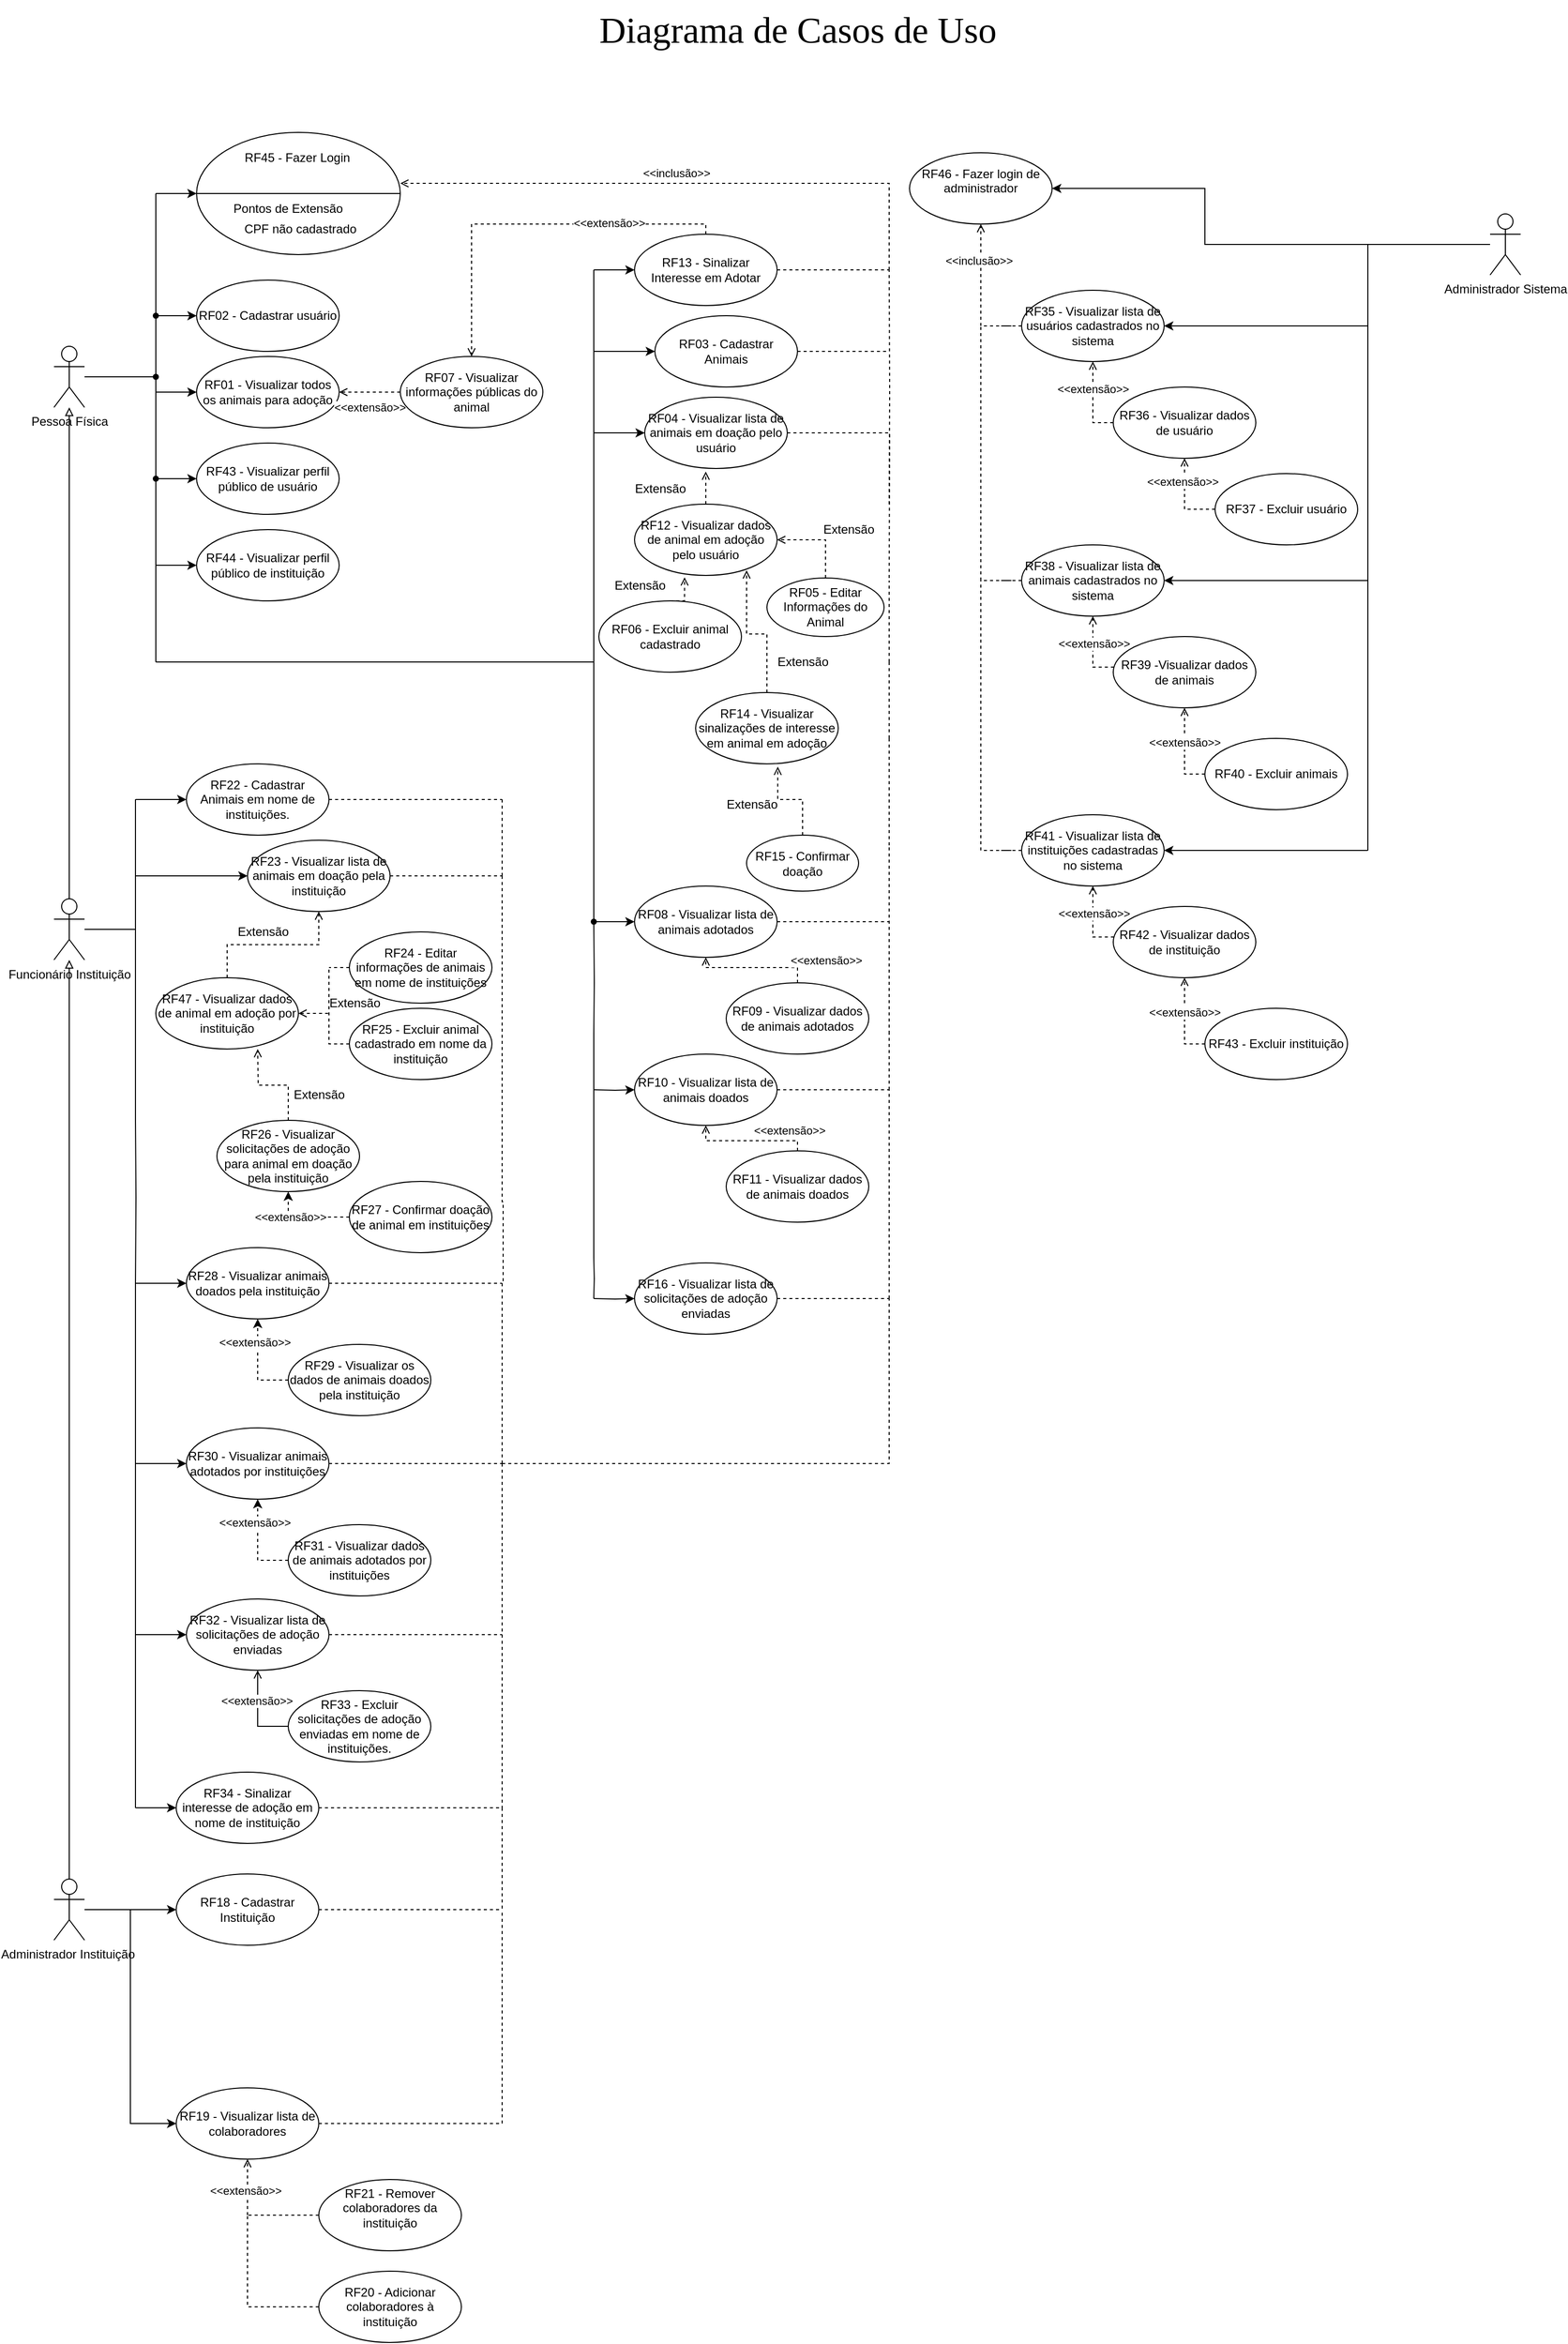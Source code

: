 <mxfile version="26.0.9">
  <diagram id="qbLD6MvRRH6Uopje16A_" name="Página-1">
    <mxGraphModel dx="3434" dy="1487" grid="1" gridSize="10" guides="1" tooltips="1" connect="1" arrows="1" fold="1" page="1" pageScale="1" pageWidth="827" pageHeight="1169" math="0" shadow="0">
      <root>
        <mxCell id="0" />
        <mxCell id="1" parent="0" />
        <mxCell id="TkH7JoGV0AdNbmE_lgI3-66" style="edgeStyle=orthogonalEdgeStyle;shape=connector;rounded=0;orthogonalLoop=1;jettySize=auto;html=1;strokeColor=default;align=center;verticalAlign=middle;fontFamily=Helvetica;fontSize=11;fontColor=default;labelBackgroundColor=default;startFill=0;endArrow=none;" parent="1" source="rOPLHnwD_URoB-REVG2p-1" target="TkH7JoGV0AdNbmE_lgI3-64" edge="1">
          <mxGeometry relative="1" as="geometry" />
        </mxCell>
        <mxCell id="rOPLHnwD_URoB-REVG2p-1" value="Pessoa Física" style="shape=umlActor;verticalLabelPosition=bottom;verticalAlign=top;html=1;outlineConnect=0;" parent="1" vertex="1">
          <mxGeometry x="-740" y="370" width="30" height="60" as="geometry" />
        </mxCell>
        <mxCell id="7wxGvuVYTr6EBIdT9nSd-26" style="edgeStyle=elbowEdgeStyle;shape=connector;rounded=0;orthogonalLoop=1;jettySize=auto;html=1;entryX=0;entryY=0.5;entryDx=0;entryDy=0;strokeColor=default;align=center;verticalAlign=middle;fontFamily=Helvetica;fontSize=11;fontColor=default;labelBackgroundColor=default;endArrow=classic;" parent="1" source="rOPLHnwD_URoB-REVG2p-2" target="rOPLHnwD_URoB-REVG2p-10" edge="1">
          <mxGeometry relative="1" as="geometry" />
        </mxCell>
        <mxCell id="rVwNM4F-mVbBJ1kniwlA-4" style="edgeStyle=elbowEdgeStyle;shape=connector;rounded=0;orthogonalLoop=1;jettySize=auto;html=1;strokeColor=default;align=center;verticalAlign=middle;fontFamily=Helvetica;fontSize=11;fontColor=default;labelBackgroundColor=default;endArrow=block;endFill=0;" parent="1" source="rOPLHnwD_URoB-REVG2p-2" target="YUd78-qt3cvMNxqhrN3Y-14" edge="1">
          <mxGeometry relative="1" as="geometry">
            <mxPoint x="-725" y="1132.5" as="targetPoint" />
          </mxGeometry>
        </mxCell>
        <mxCell id="JjcfpCTP-OYGzel0DyHI-31" style="edgeStyle=orthogonalEdgeStyle;rounded=0;orthogonalLoop=1;jettySize=auto;html=1;entryX=0;entryY=0.5;entryDx=0;entryDy=0;" parent="1" source="rOPLHnwD_URoB-REVG2p-2" target="AyOX7MXyfKB8XxfsNNWV-15" edge="1">
          <mxGeometry relative="1" as="geometry" />
        </mxCell>
        <mxCell id="rOPLHnwD_URoB-REVG2p-2" value="Administrador Instituição&amp;nbsp;" style="shape=umlActor;verticalLabelPosition=bottom;verticalAlign=top;html=1;outlineConnect=0;" parent="1" vertex="1">
          <mxGeometry x="-740" y="1875" width="30" height="60" as="geometry" />
        </mxCell>
        <mxCell id="rOPLHnwD_URoB-REVG2p-7" value="RF06 - Excluir animal cadastrado" style="ellipse;whiteSpace=wrap;html=1;" parent="1" vertex="1">
          <mxGeometry x="-205" y="620" width="140" height="70" as="geometry" />
        </mxCell>
        <mxCell id="JjcfpCTP-OYGzel0DyHI-34" style="edgeStyle=orthogonalEdgeStyle;rounded=0;orthogonalLoop=1;jettySize=auto;html=1;dashed=1;endArrow=none;startFill=0;" parent="1" source="rOPLHnwD_URoB-REVG2p-10" target="JjcfpCTP-OYGzel0DyHI-33" edge="1">
          <mxGeometry relative="1" as="geometry" />
        </mxCell>
        <mxCell id="rOPLHnwD_URoB-REVG2p-10" value="RF18 - Cadastrar Instituição" style="ellipse;whiteSpace=wrap;html=1;" parent="1" vertex="1">
          <mxGeometry x="-620" y="1870" width="140" height="70" as="geometry" />
        </mxCell>
        <mxCell id="JjcfpCTP-OYGzel0DyHI-127" style="edgeStyle=orthogonalEdgeStyle;shape=connector;rounded=0;orthogonalLoop=1;jettySize=auto;html=1;strokeColor=default;align=center;verticalAlign=middle;fontFamily=Helvetica;fontSize=11;fontColor=default;labelBackgroundColor=default;startFill=0;endArrow=none;" parent="1" source="P6qWsmmQiO2mp8JgbSfQ-1" target="JjcfpCTP-OYGzel0DyHI-111" edge="1">
          <mxGeometry relative="1" as="geometry" />
        </mxCell>
        <mxCell id="P6qWsmmQiO2mp8JgbSfQ-1" value="Administrador Sistema" style="shape=umlActor;verticalLabelPosition=bottom;verticalAlign=top;html=1;outlineConnect=0;" parent="1" vertex="1">
          <mxGeometry x="670" y="240" width="30" height="60" as="geometry" />
        </mxCell>
        <mxCell id="JjcfpCTP-OYGzel0DyHI-213" style="edgeStyle=orthogonalEdgeStyle;shape=connector;rounded=0;orthogonalLoop=1;jettySize=auto;html=1;dashed=1;strokeColor=default;align=center;verticalAlign=middle;fontFamily=Helvetica;fontSize=11;fontColor=default;labelBackgroundColor=default;startFill=0;endArrow=none;" parent="1" source="YUd78-qt3cvMNxqhrN3Y-2" target="JjcfpCTP-OYGzel0DyHI-204" edge="1">
          <mxGeometry relative="1" as="geometry" />
        </mxCell>
        <mxCell id="YUd78-qt3cvMNxqhrN3Y-2" value="RF20 - Adicionar colaboradores à instituição" style="ellipse;whiteSpace=wrap;html=1;" parent="1" vertex="1">
          <mxGeometry x="-480" y="2260" width="140" height="70" as="geometry" />
        </mxCell>
        <mxCell id="JjcfpCTP-OYGzel0DyHI-191" style="edgeStyle=orthogonalEdgeStyle;shape=connector;rounded=0;orthogonalLoop=1;jettySize=auto;html=1;strokeColor=default;align=center;verticalAlign=middle;fontFamily=Helvetica;fontSize=11;fontColor=default;labelBackgroundColor=default;startFill=0;endArrow=none;" parent="1" source="YUd78-qt3cvMNxqhrN3Y-14" target="JjcfpCTP-OYGzel0DyHI-45" edge="1">
          <mxGeometry relative="1" as="geometry" />
        </mxCell>
        <mxCell id="YUd78-qt3cvMNxqhrN3Y-14" value="Funcionário Instituição" style="shape=umlActor;verticalLabelPosition=bottom;verticalAlign=top;html=1;outlineConnect=0;" parent="1" vertex="1">
          <mxGeometry x="-740" y="912.5" width="30" height="60" as="geometry" />
        </mxCell>
        <mxCell id="YUd78-qt3cvMNxqhrN3Y-24" value="RF01 - Visualizar todos os animais para adoção" style="ellipse;whiteSpace=wrap;html=1;" parent="1" vertex="1">
          <mxGeometry x="-600" y="380" width="140" height="70" as="geometry" />
        </mxCell>
        <mxCell id="TkH7JoGV0AdNbmE_lgI3-100" style="edgeStyle=orthogonalEdgeStyle;shape=connector;rounded=0;orthogonalLoop=1;jettySize=auto;html=1;dashed=1;strokeColor=default;align=center;verticalAlign=middle;fontFamily=Helvetica;fontSize=11;fontColor=default;labelBackgroundColor=default;startFill=0;endArrow=none;" parent="1" source="MLzKuQmmjod504lZbHox-21" target="pysa5nrhNT_r5jabe_vU-7" edge="1">
          <mxGeometry relative="1" as="geometry">
            <mxPoint x="20" y="295" as="targetPoint" />
          </mxGeometry>
        </mxCell>
        <mxCell id="pysa5nrhNT_r5jabe_vU-22" style="edgeStyle=orthogonalEdgeStyle;rounded=0;orthogonalLoop=1;jettySize=auto;html=1;dashed=1;entryX=0.5;entryY=0;entryDx=0;entryDy=0;endArrow=open;endFill=0;" parent="1" source="MLzKuQmmjod504lZbHox-21" target="TkH7JoGV0AdNbmE_lgI3-116" edge="1">
          <mxGeometry relative="1" as="geometry">
            <mxPoint x="-330" y="380" as="targetPoint" />
            <Array as="points">
              <mxPoint x="-100" y="250" />
              <mxPoint x="-330" y="250" />
            </Array>
          </mxGeometry>
        </mxCell>
        <mxCell id="pysa5nrhNT_r5jabe_vU-23" value="&amp;lt;&amp;lt;extensão&amp;gt;&amp;gt;" style="edgeLabel;html=1;align=center;verticalAlign=middle;resizable=0;points=[];" parent="pysa5nrhNT_r5jabe_vU-22" connectable="0" vertex="1">
          <mxGeometry x="-0.432" y="-1" relative="1" as="geometry">
            <mxPoint as="offset" />
          </mxGeometry>
        </mxCell>
        <mxCell id="MLzKuQmmjod504lZbHox-21" value="RF13 - Sinalizar Interesse em Adotar" style="ellipse;whiteSpace=wrap;html=1;" parent="1" vertex="1">
          <mxGeometry x="-170" y="260" width="140" height="70" as="geometry" />
        </mxCell>
        <mxCell id="JjcfpCTP-OYGzel0DyHI-197" value="" style="edgeStyle=orthogonalEdgeStyle;shape=connector;rounded=0;orthogonalLoop=1;jettySize=auto;html=1;dashed=1;strokeColor=default;align=center;verticalAlign=middle;fontFamily=Helvetica;fontSize=11;fontColor=default;labelBackgroundColor=default;startFill=0;endArrow=none;" parent="1" source="MLzKuQmmjod504lZbHox-24" target="JjcfpCTP-OYGzel0DyHI-193" edge="1">
          <mxGeometry relative="1" as="geometry" />
        </mxCell>
        <mxCell id="MLzKuQmmjod504lZbHox-24" value="RF38 -&amp;nbsp;Visualizar lista de animais cadastrados no sistema" style="ellipse;whiteSpace=wrap;html=1;" parent="1" vertex="1">
          <mxGeometry x="210" y="565" width="140" height="70" as="geometry" />
        </mxCell>
        <mxCell id="JjcfpCTP-OYGzel0DyHI-94" style="edgeStyle=orthogonalEdgeStyle;rounded=0;orthogonalLoop=1;jettySize=auto;html=1;entryX=0.5;entryY=1;entryDx=0;entryDy=0;dashed=1;endArrow=open;endFill=0;" parent="1" source="MLzKuQmmjod504lZbHox-26" target="MLzKuQmmjod504lZbHox-24" edge="1">
          <mxGeometry relative="1" as="geometry">
            <Array as="points">
              <mxPoint x="280" y="685" />
            </Array>
          </mxGeometry>
        </mxCell>
        <mxCell id="JjcfpCTP-OYGzel0DyHI-95" value="&amp;lt;&amp;lt;extensão&amp;gt;&amp;gt;" style="edgeLabel;html=1;align=center;verticalAlign=middle;resizable=0;points=[];" parent="JjcfpCTP-OYGzel0DyHI-94" connectable="0" vertex="1">
          <mxGeometry x="0.224" y="-1" relative="1" as="geometry">
            <mxPoint as="offset" />
          </mxGeometry>
        </mxCell>
        <mxCell id="MLzKuQmmjod504lZbHox-26" value="RF39 -Visualizar dados de animais" style="ellipse;whiteSpace=wrap;html=1;" parent="1" vertex="1">
          <mxGeometry x="300" y="655" width="140" height="70" as="geometry" />
        </mxCell>
        <mxCell id="7wxGvuVYTr6EBIdT9nSd-1" style="edgeStyle=elbowEdgeStyle;rounded=0;orthogonalLoop=1;jettySize=auto;html=1;endArrow=block;endFill=0;" parent="1" source="YUd78-qt3cvMNxqhrN3Y-14" target="rOPLHnwD_URoB-REVG2p-1" edge="1">
          <mxGeometry relative="1" as="geometry">
            <mxPoint x="-725" y="604.98" as="targetPoint" />
          </mxGeometry>
        </mxCell>
        <mxCell id="7wxGvuVYTr6EBIdT9nSd-29" value="" style="group" parent="1" vertex="1" connectable="0">
          <mxGeometry x="-460" y="70" width="330" height="210" as="geometry" />
        </mxCell>
        <mxCell id="7wxGvuVYTr6EBIdT9nSd-30" value="" style="shape=ellipse;container=1;horizontal=1;horizontalStack=0;resizeParent=1;resizeParentMax=0;resizeLast=0;html=1;dashed=0;collapsible=0;" parent="7wxGvuVYTr6EBIdT9nSd-29" vertex="1">
          <mxGeometry x="-140" y="90" width="200" height="120" as="geometry" />
        </mxCell>
        <mxCell id="7wxGvuVYTr6EBIdT9nSd-31" value="RF45 - Fazer Login" style="html=1;strokeColor=none;fillColor=none;align=center;verticalAlign=middle;rotatable=0;whiteSpace=wrap;" parent="7wxGvuVYTr6EBIdT9nSd-30" vertex="1">
          <mxGeometry x="9" y="10" width="180" height="30" as="geometry" />
        </mxCell>
        <mxCell id="7wxGvuVYTr6EBIdT9nSd-34" value="CPF não cadastrado" style="text;html=1;align=left;verticalAlign=middle;rotatable=0;spacingLeft=25;fillColor=none;strokeColor=none;whiteSpace=wrap;" parent="7wxGvuVYTr6EBIdT9nSd-30" vertex="1">
          <mxGeometry x="20" y="80" width="180" height="30" as="geometry" />
        </mxCell>
        <mxCell id="7wxGvuVYTr6EBIdT9nSd-33" value="Pontos de Extensão" style="text;html=1;align=center;verticalAlign=middle;rotatable=0;fillColor=none;strokeColor=none;whiteSpace=wrap;" parent="7wxGvuVYTr6EBIdT9nSd-29" vertex="1">
          <mxGeometry x="-140" y="150" width="180" height="30" as="geometry" />
        </mxCell>
        <mxCell id="7wxGvuVYTr6EBIdT9nSd-32" value="" style="line;strokeWidth=1;fillColor=none;rotatable=0;labelPosition=right;points=[];portConstraint=eastwest;dashed=0;resizeWidth=1;" parent="7wxGvuVYTr6EBIdT9nSd-29" vertex="1">
          <mxGeometry x="-140" y="145" width="200" height="10" as="geometry" />
        </mxCell>
        <mxCell id="TkH7JoGV0AdNbmE_lgI3-92" value="" style="shape=waypoint;sketch=0;fillStyle=solid;size=6;pointerEvents=1;points=[];fillColor=none;resizable=0;rotatable=0;perimeter=centerPerimeter;snapToPoint=1;fontFamily=Helvetica;fontSize=11;fontColor=default;labelBackgroundColor=default;strokeColor=none;" parent="7wxGvuVYTr6EBIdT9nSd-29" vertex="1">
          <mxGeometry x="240" y="215" width="20" height="20" as="geometry" />
        </mxCell>
        <mxCell id="t6O1wXGeTrg8hlceUVKD-20" style="edgeStyle=orthogonalEdgeStyle;rounded=0;orthogonalLoop=1;jettySize=auto;html=1;exitX=0.5;exitY=0;exitDx=0;exitDy=0;entryX=1;entryY=0.5;entryDx=0;entryDy=0;dashed=1;endArrow=open;endFill=0;" parent="1" source="rVwNM4F-mVbBJ1kniwlA-5" target="t6O1wXGeTrg8hlceUVKD-2" edge="1">
          <mxGeometry relative="1" as="geometry" />
        </mxCell>
        <mxCell id="rVwNM4F-mVbBJ1kniwlA-5" value="RF05 - Editar Informações do Animal" style="ellipse;whiteSpace=wrap;html=1;" parent="1" vertex="1">
          <mxGeometry x="-40" y="597.5" width="115" height="57.5" as="geometry" />
        </mxCell>
        <mxCell id="JjcfpCTP-OYGzel0DyHI-15" style="edgeStyle=orthogonalEdgeStyle;rounded=0;orthogonalLoop=1;jettySize=auto;html=1;dashed=1;endArrow=none;startFill=0;" parent="1" source="BOJSPCau6T7kpalBUKvI-1" edge="1">
          <mxGeometry relative="1" as="geometry">
            <mxPoint x="80" y="935" as="targetPoint" />
          </mxGeometry>
        </mxCell>
        <mxCell id="BOJSPCau6T7kpalBUKvI-1" value="RF08 - Visualizar lista de animais adotados" style="ellipse;whiteSpace=wrap;html=1;" parent="1" vertex="1">
          <mxGeometry x="-170" y="900" width="140" height="70" as="geometry" />
        </mxCell>
        <mxCell id="t6O1wXGeTrg8hlceUVKD-17" style="edgeStyle=orthogonalEdgeStyle;rounded=0;orthogonalLoop=1;jettySize=auto;html=1;exitX=1;exitY=0.5;exitDx=0;exitDy=0;endArrow=none;startFill=0;dashed=1;" parent="1" source="BOJSPCau6T7kpalBUKvI-5" edge="1">
          <mxGeometry relative="1" as="geometry">
            <mxPoint x="80" y="600.103" as="targetPoint" />
          </mxGeometry>
        </mxCell>
        <mxCell id="BOJSPCau6T7kpalBUKvI-5" value="RF04 - Visualizar lista de animais em doação pelo usuário" style="ellipse;whiteSpace=wrap;html=1;" parent="1" vertex="1">
          <mxGeometry x="-160" y="420" width="140" height="70" as="geometry" />
        </mxCell>
        <mxCell id="i5wAThZhhyQFp4QzfbUr-1" value="&lt;div&gt;RF46 -&amp;nbsp;&lt;span style=&quot;background-color: transparent; color: light-dark(rgb(0, 0, 0), rgb(255, 255, 255));&quot;&gt;Fazer login de administrador&lt;/span&gt;&lt;/div&gt;&lt;div&gt;&lt;br&gt;&lt;/div&gt;" style="ellipse;whiteSpace=wrap;html=1;" parent="1" vertex="1">
          <mxGeometry x="100" y="180" width="140" height="70" as="geometry" />
        </mxCell>
        <mxCell id="TkH7JoGV0AdNbmE_lgI3-46" style="rounded=0;orthogonalLoop=1;jettySize=auto;html=1;endArrow=none;startFill=0;dashed=1;exitX=1;exitY=0.5;exitDx=0;exitDy=0;" parent="1" source="AyOX7MXyfKB8XxfsNNWV-8" edge="1">
          <mxGeometry relative="1" as="geometry">
            <mxPoint x="80" y="375" as="targetPoint" />
          </mxGeometry>
        </mxCell>
        <mxCell id="AyOX7MXyfKB8XxfsNNWV-8" value="RF03 - Cadastrar Animais" style="ellipse;whiteSpace=wrap;html=1;" parent="1" vertex="1">
          <mxGeometry x="-150" y="340" width="140" height="70" as="geometry" />
        </mxCell>
        <mxCell id="JjcfpCTP-OYGzel0DyHI-187" style="edgeStyle=orthogonalEdgeStyle;shape=connector;rounded=0;orthogonalLoop=1;jettySize=auto;html=1;dashed=1;strokeColor=default;align=center;verticalAlign=middle;fontFamily=Helvetica;fontSize=11;fontColor=default;labelBackgroundColor=default;startFill=0;endArrow=none;" parent="1" source="JjcfpCTP-OYGzel0DyHI-206" target="JjcfpCTP-OYGzel0DyHI-33" edge="1">
          <mxGeometry relative="1" as="geometry" />
        </mxCell>
        <mxCell id="AyOX7MXyfKB8XxfsNNWV-15" value="RF19 - Visualizar lista de colaboradores" style="ellipse;whiteSpace=wrap;html=1;" parent="1" vertex="1">
          <mxGeometry x="-620" y="2080" width="140" height="70" as="geometry" />
        </mxCell>
        <mxCell id="JjcfpCTP-OYGzel0DyHI-210" style="edgeStyle=orthogonalEdgeStyle;shape=connector;rounded=0;orthogonalLoop=1;jettySize=auto;html=1;entryX=0.5;entryY=1;entryDx=0;entryDy=0;dashed=1;strokeColor=default;align=center;verticalAlign=middle;fontFamily=Helvetica;fontSize=11;fontColor=default;labelBackgroundColor=default;startFill=0;endArrow=open;exitDx=0;exitDy=0;startArrow=none;endFill=0;" parent="1" source="JjcfpCTP-OYGzel0DyHI-204" target="AyOX7MXyfKB8XxfsNNWV-15" edge="1">
          <mxGeometry relative="1" as="geometry" />
        </mxCell>
        <mxCell id="JjcfpCTP-OYGzel0DyHI-214" value="&amp;lt;&amp;lt;extensão&amp;gt;&amp;gt;" style="edgeLabel;html=1;align=center;verticalAlign=middle;resizable=0;points=[];fontFamily=Helvetica;fontSize=11;fontColor=default;labelBackgroundColor=default;" parent="JjcfpCTP-OYGzel0DyHI-210" connectable="0" vertex="1">
          <mxGeometry x="-0.131" y="2" relative="1" as="geometry">
            <mxPoint as="offset" />
          </mxGeometry>
        </mxCell>
        <mxCell id="AyOX7MXyfKB8XxfsNNWV-59" value="RF21 -&amp;nbsp;&lt;span style=&quot;background-color: transparent; color: light-dark(rgb(0, 0, 0), rgb(255, 255, 255));&quot;&gt;Remover colaboradores da instituição&lt;/span&gt;&lt;div&gt;&lt;br&gt;&lt;/div&gt;" style="ellipse;whiteSpace=wrap;html=1;" parent="1" vertex="1">
          <mxGeometry x="-480" y="2170" width="140" height="70" as="geometry" />
        </mxCell>
        <mxCell id="JjcfpCTP-OYGzel0DyHI-201" value="" style="edgeStyle=orthogonalEdgeStyle;shape=connector;rounded=0;orthogonalLoop=1;jettySize=auto;html=1;dashed=1;strokeColor=default;align=center;verticalAlign=middle;fontFamily=Helvetica;fontSize=11;fontColor=default;labelBackgroundColor=default;startFill=0;endArrow=none;" parent="1" source="AyOX7MXyfKB8XxfsNNWV-70" target="JjcfpCTP-OYGzel0DyHI-192" edge="1">
          <mxGeometry relative="1" as="geometry" />
        </mxCell>
        <mxCell id="AyOX7MXyfKB8XxfsNNWV-70" value="RF35 -&amp;nbsp;Visualizar lista de usuários cadastrados no sistema" style="ellipse;whiteSpace=wrap;html=1;" parent="1" vertex="1">
          <mxGeometry x="210" y="315" width="140" height="70" as="geometry" />
        </mxCell>
        <mxCell id="7ZoHa-3I88aDzifNzwIX-1" value="RF02 - Cadastrar usuário" style="ellipse;whiteSpace=wrap;html=1;strokeColor=default;" parent="1" vertex="1">
          <mxGeometry x="-600" y="305" width="140" height="70" as="geometry" />
        </mxCell>
        <mxCell id="7ZoHa-3I88aDzifNzwIX-17" value="RF43 -&amp;nbsp;Visualizar perfil público de usuário" style="ellipse;whiteSpace=wrap;html=1;" parent="1" vertex="1">
          <mxGeometry x="-600" y="465" width="140" height="70" as="geometry" />
        </mxCell>
        <mxCell id="TkH7JoGV0AdNbmE_lgI3-49" style="edgeStyle=orthogonalEdgeStyle;rounded=0;orthogonalLoop=1;jettySize=auto;html=1;dashed=1;endArrow=none;startFill=0;" parent="1" edge="1" source="RniojCK-7-afrE1Ag-tu-2">
          <mxGeometry relative="1" as="geometry">
            <mxPoint x="80" y="1222" as="sourcePoint" />
            <mxPoint x="80" y="1100" as="targetPoint" />
          </mxGeometry>
        </mxCell>
        <mxCell id="TkH7JoGV0AdNbmE_lgI3-50" style="edgeStyle=orthogonalEdgeStyle;rounded=0;orthogonalLoop=1;jettySize=auto;html=1;dashed=1;endArrow=none;startFill=0;" parent="1" edge="1">
          <mxGeometry relative="1" as="geometry">
            <mxPoint x="80" y="1100" as="sourcePoint" />
            <mxPoint x="80" y="1045" as="targetPoint" />
          </mxGeometry>
        </mxCell>
        <mxCell id="TkH7JoGV0AdNbmE_lgI3-51" style="edgeStyle=orthogonalEdgeStyle;shape=connector;rounded=0;orthogonalLoop=1;jettySize=auto;html=1;dashed=1;strokeColor=default;align=center;verticalAlign=middle;fontFamily=Helvetica;fontSize=11;fontColor=default;labelBackgroundColor=default;startFill=0;endArrow=none;" parent="1" edge="1">
          <mxGeometry relative="1" as="geometry">
            <mxPoint x="80" y="1045" as="sourcePoint" />
            <mxPoint x="80" y="860" as="targetPoint" />
          </mxGeometry>
        </mxCell>
        <mxCell id="TkH7JoGV0AdNbmE_lgI3-53" style="edgeStyle=orthogonalEdgeStyle;shape=connector;rounded=0;orthogonalLoop=1;jettySize=auto;html=1;dashed=1;strokeColor=default;align=center;verticalAlign=middle;fontFamily=Helvetica;fontSize=11;fontColor=default;labelBackgroundColor=default;startFill=0;endArrow=none;" parent="1" edge="1">
          <mxGeometry relative="1" as="geometry">
            <mxPoint x="80" y="860" as="sourcePoint" />
            <mxPoint x="80" y="755" as="targetPoint" />
          </mxGeometry>
        </mxCell>
        <mxCell id="TkH7JoGV0AdNbmE_lgI3-54" style="edgeStyle=orthogonalEdgeStyle;shape=connector;rounded=0;orthogonalLoop=1;jettySize=auto;html=1;dashed=1;strokeColor=default;align=center;verticalAlign=middle;fontFamily=Helvetica;fontSize=11;fontColor=default;labelBackgroundColor=default;startFill=0;endArrow=none;" parent="1" edge="1">
          <mxGeometry relative="1" as="geometry">
            <mxPoint x="80" y="755" as="sourcePoint" />
            <mxPoint x="80" y="680" as="targetPoint" />
          </mxGeometry>
        </mxCell>
        <mxCell id="TkH7JoGV0AdNbmE_lgI3-55" style="edgeStyle=orthogonalEdgeStyle;shape=connector;rounded=0;orthogonalLoop=1;jettySize=auto;html=1;dashed=1;strokeColor=default;align=center;verticalAlign=middle;fontFamily=Helvetica;fontSize=11;fontColor=default;labelBackgroundColor=default;startFill=0;endArrow=none;" parent="1" edge="1">
          <mxGeometry relative="1" as="geometry">
            <mxPoint x="80" y="680" as="sourcePoint" />
            <mxPoint x="80" y="600" as="targetPoint" />
          </mxGeometry>
        </mxCell>
        <mxCell id="TkH7JoGV0AdNbmE_lgI3-58" style="edgeStyle=orthogonalEdgeStyle;shape=connector;rounded=0;orthogonalLoop=1;jettySize=auto;html=1;entryX=1;entryY=0.417;entryDx=0;entryDy=0;entryPerimeter=0;dashed=1;strokeColor=default;align=center;verticalAlign=middle;fontFamily=Helvetica;fontSize=11;fontColor=default;labelBackgroundColor=default;startFill=0;endArrow=open;endFill=0;" parent="1" source="pysa5nrhNT_r5jabe_vU-7" target="7wxGvuVYTr6EBIdT9nSd-30" edge="1">
          <mxGeometry relative="1" as="geometry">
            <Array as="points">
              <mxPoint x="80" y="210" />
            </Array>
          </mxGeometry>
        </mxCell>
        <mxCell id="TkH7JoGV0AdNbmE_lgI3-67" value="&amp;lt;&amp;lt;inclusão&amp;gt;&amp;gt;" style="edgeLabel;html=1;align=center;verticalAlign=middle;resizable=0;points=[];fontFamily=Helvetica;fontSize=11;fontColor=default;labelBackgroundColor=default;" parent="TkH7JoGV0AdNbmE_lgI3-58" vertex="1" connectable="0">
          <mxGeometry x="0.043" y="1" relative="1" as="geometry">
            <mxPoint y="-11" as="offset" />
          </mxGeometry>
        </mxCell>
        <mxCell id="TkH7JoGV0AdNbmE_lgI3-60" value="" style="endArrow=none;html=1;rounded=0;strokeColor=default;align=center;verticalAlign=middle;fontFamily=Helvetica;fontSize=11;fontColor=default;labelBackgroundColor=default;" parent="1" source="TkH7JoGV0AdNbmE_lgI3-69" target="TkH7JoGV0AdNbmE_lgI3-61" edge="1">
          <mxGeometry width="50" height="50" relative="1" as="geometry">
            <mxPoint x="-640" y="680" as="sourcePoint" />
            <mxPoint x="-640" y="220" as="targetPoint" />
          </mxGeometry>
        </mxCell>
        <mxCell id="TkH7JoGV0AdNbmE_lgI3-61" value="" style="shape=waypoint;sketch=0;fillStyle=solid;size=6;pointerEvents=1;points=[];fillColor=none;resizable=0;rotatable=0;perimeter=centerPerimeter;snapToPoint=1;fontFamily=Helvetica;fontSize=11;fontColor=default;labelBackgroundColor=default;strokeColor=none;" parent="1" vertex="1">
          <mxGeometry x="-650" y="210" width="20" height="20" as="geometry" />
        </mxCell>
        <mxCell id="TkH7JoGV0AdNbmE_lgI3-62" style="edgeStyle=orthogonalEdgeStyle;rounded=0;orthogonalLoop=1;jettySize=auto;html=1;entryX=0.3;entryY=0.75;entryDx=0;entryDy=0;entryPerimeter=0;strokeColor=default;align=center;verticalAlign=middle;fontFamily=Helvetica;fontSize=11;fontColor=default;labelBackgroundColor=default;startFill=1;endArrow=none;startArrow=classic;" parent="1" source="7wxGvuVYTr6EBIdT9nSd-30" target="TkH7JoGV0AdNbmE_lgI3-61" edge="1">
          <mxGeometry relative="1" as="geometry" />
        </mxCell>
        <mxCell id="TkH7JoGV0AdNbmE_lgI3-63" value="" style="endArrow=none;html=1;rounded=0;strokeColor=default;align=center;verticalAlign=middle;fontFamily=Helvetica;fontSize=11;fontColor=default;labelBackgroundColor=default;" parent="1" source="JjcfpCTP-OYGzel0DyHI-29" target="TkH7JoGV0AdNbmE_lgI3-64" edge="1">
          <mxGeometry width="50" height="50" relative="1" as="geometry">
            <mxPoint x="-640" y="680" as="sourcePoint" />
            <mxPoint x="-640" y="220" as="targetPoint" />
          </mxGeometry>
        </mxCell>
        <mxCell id="TkH7JoGV0AdNbmE_lgI3-64" value="" style="shape=waypoint;sketch=0;fillStyle=solid;size=6;pointerEvents=1;points=[];fillColor=none;resizable=0;rotatable=0;perimeter=centerPerimeter;snapToPoint=1;fontFamily=Helvetica;fontSize=11;fontColor=default;labelBackgroundColor=default;" parent="1" vertex="1">
          <mxGeometry x="-650" y="390" width="20" height="20" as="geometry" />
        </mxCell>
        <mxCell id="TkH7JoGV0AdNbmE_lgI3-68" value="" style="endArrow=none;html=1;rounded=0;strokeColor=default;align=center;verticalAlign=middle;fontFamily=Helvetica;fontSize=11;fontColor=default;labelBackgroundColor=default;" parent="1" source="TkH7JoGV0AdNbmE_lgI3-64" target="TkH7JoGV0AdNbmE_lgI3-69" edge="1">
          <mxGeometry width="50" height="50" relative="1" as="geometry">
            <mxPoint x="-640" y="400" as="sourcePoint" />
            <mxPoint x="-640" y="220" as="targetPoint" />
          </mxGeometry>
        </mxCell>
        <mxCell id="TkH7JoGV0AdNbmE_lgI3-70" style="edgeStyle=orthogonalEdgeStyle;shape=connector;rounded=0;orthogonalLoop=1;jettySize=auto;html=1;entryX=0;entryY=0.5;entryDx=0;entryDy=0;strokeColor=default;align=center;verticalAlign=middle;fontFamily=Helvetica;fontSize=11;fontColor=default;labelBackgroundColor=default;startFill=0;endArrow=classic;startArrow=none;endFill=1;" parent="1" source="TkH7JoGV0AdNbmE_lgI3-69" target="7ZoHa-3I88aDzifNzwIX-1" edge="1">
          <mxGeometry relative="1" as="geometry" />
        </mxCell>
        <mxCell id="TkH7JoGV0AdNbmE_lgI3-69" value="" style="shape=waypoint;sketch=0;fillStyle=solid;size=6;pointerEvents=1;points=[];fillColor=none;resizable=0;rotatable=0;perimeter=centerPerimeter;snapToPoint=1;fontFamily=Helvetica;fontSize=11;fontColor=default;labelBackgroundColor=default;strokeColor=default;" parent="1" vertex="1">
          <mxGeometry x="-650" y="330" width="20" height="20" as="geometry" />
        </mxCell>
        <mxCell id="TkH7JoGV0AdNbmE_lgI3-78" style="edgeStyle=orthogonalEdgeStyle;shape=connector;rounded=0;orthogonalLoop=1;jettySize=auto;html=1;entryX=0;entryY=0.5;entryDx=0;entryDy=0;strokeColor=default;align=center;verticalAlign=middle;fontFamily=Helvetica;fontSize=11;fontColor=default;labelBackgroundColor=default;startFill=0;endArrow=classic;startArrow=none;endFill=1;" parent="1" source="TkH7JoGV0AdNbmE_lgI3-64" target="YUd78-qt3cvMNxqhrN3Y-24" edge="1">
          <mxGeometry relative="1" as="geometry">
            <mxPoint x="-630" y="374.67" as="sourcePoint" />
            <mxPoint x="-590" y="374.67" as="targetPoint" />
            <Array as="points">
              <mxPoint x="-640" y="415" />
            </Array>
          </mxGeometry>
        </mxCell>
        <mxCell id="TkH7JoGV0AdNbmE_lgI3-94" style="edgeStyle=orthogonalEdgeStyle;shape=connector;rounded=0;orthogonalLoop=1;jettySize=auto;html=1;strokeColor=default;align=center;verticalAlign=middle;fontFamily=Helvetica;fontSize=11;fontColor=default;labelBackgroundColor=default;startFill=0;endArrow=none;" parent="1" source="pysa5nrhNT_r5jabe_vU-25" target="TkH7JoGV0AdNbmE_lgI3-92" edge="1">
          <mxGeometry relative="1" as="geometry">
            <mxPoint x="-210" y="800" as="sourcePoint" />
          </mxGeometry>
        </mxCell>
        <mxCell id="TkH7JoGV0AdNbmE_lgI3-87" style="edgeStyle=orthogonalEdgeStyle;shape=connector;rounded=0;orthogonalLoop=1;jettySize=auto;html=1;entryX=0;entryY=0.5;entryDx=0;entryDy=0;strokeColor=default;align=center;verticalAlign=middle;fontFamily=Helvetica;fontSize=11;fontColor=default;labelBackgroundColor=default;startFill=0;endArrow=classic;endFill=1;exitX=0.379;exitY=0.902;exitDx=0;exitDy=0;exitPerimeter=0;" parent="1" source="pysa5nrhNT_r5jabe_vU-25" target="AyOX7MXyfKB8XxfsNNWV-8" edge="1">
          <mxGeometry relative="1" as="geometry">
            <mxPoint x="-250" y="575" as="sourcePoint" />
            <mxPoint x="-170" y="604.66" as="targetPoint" />
          </mxGeometry>
        </mxCell>
        <mxCell id="TkH7JoGV0AdNbmE_lgI3-96" style="edgeStyle=orthogonalEdgeStyle;shape=connector;rounded=0;orthogonalLoop=1;jettySize=auto;html=1;entryX=0;entryY=0.5;entryDx=0;entryDy=0;strokeColor=default;align=center;verticalAlign=middle;fontFamily=Helvetica;fontSize=11;fontColor=default;labelBackgroundColor=default;startFill=0;endArrow=classic;endFill=1;" parent="1" source="TkH7JoGV0AdNbmE_lgI3-92" target="MLzKuQmmjod504lZbHox-21" edge="1">
          <mxGeometry relative="1" as="geometry" />
        </mxCell>
        <mxCell id="TkH7JoGV0AdNbmE_lgI3-106" value="" style="edgeStyle=orthogonalEdgeStyle;shape=connector;rounded=0;orthogonalLoop=1;jettySize=auto;html=1;strokeColor=default;align=center;verticalAlign=middle;fontFamily=Helvetica;fontSize=11;fontColor=default;labelBackgroundColor=default;startFill=0;endArrow=none;" parent="1" source="JjcfpCTP-OYGzel0DyHI-181" target="TkH7JoGV0AdNbmE_lgI3-105" edge="1">
          <mxGeometry relative="1" as="geometry">
            <mxPoint x="-210.0" y="690" as="sourcePoint" />
            <mxPoint x="-210" y="450" as="targetPoint" />
          </mxGeometry>
        </mxCell>
        <mxCell id="TkH7JoGV0AdNbmE_lgI3-109" style="edgeStyle=orthogonalEdgeStyle;shape=connector;rounded=0;orthogonalLoop=1;jettySize=auto;html=1;entryX=0;entryY=0.5;entryDx=0;entryDy=0;strokeColor=default;align=center;verticalAlign=middle;fontFamily=Helvetica;fontSize=11;fontColor=default;labelBackgroundColor=default;startFill=0;endArrow=classic;endFill=1;" parent="1" target="BOJSPCau6T7kpalBUKvI-5" edge="1" source="TkH7JoGV0AdNbmE_lgI3-105">
          <mxGeometry relative="1" as="geometry">
            <mxPoint x="-200" y="510" as="sourcePoint" />
          </mxGeometry>
        </mxCell>
        <mxCell id="TkH7JoGV0AdNbmE_lgI3-105" value="" style="shape=waypoint;sketch=0;fillStyle=solid;size=6;pointerEvents=1;points=[];fillColor=none;resizable=0;rotatable=0;perimeter=centerPerimeter;snapToPoint=1;fontFamily=Helvetica;fontSize=11;fontColor=default;labelBackgroundColor=default;strokeColor=none;" parent="1" vertex="1">
          <mxGeometry x="-220" y="445" width="20" height="20" as="geometry" />
        </mxCell>
        <mxCell id="TkH7JoGV0AdNbmE_lgI3-110" value="" style="edgeStyle=orthogonalEdgeStyle;shape=connector;rounded=0;orthogonalLoop=1;jettySize=auto;html=1;strokeColor=default;align=center;verticalAlign=middle;fontFamily=Helvetica;fontSize=11;fontColor=default;labelBackgroundColor=default;startFill=0;endArrow=none;" parent="1" source="TkH7JoGV0AdNbmE_lgI3-121" target="JjcfpCTP-OYGzel0DyHI-181" edge="1">
          <mxGeometry relative="1" as="geometry">
            <mxPoint x="-210.0" y="780" as="sourcePoint" />
            <mxPoint x="-210.0" y="690" as="targetPoint" />
          </mxGeometry>
        </mxCell>
        <mxCell id="TkH7JoGV0AdNbmE_lgI3-118" style="edgeStyle=orthogonalEdgeStyle;shape=connector;rounded=0;orthogonalLoop=1;jettySize=auto;html=1;entryX=1;entryY=0.5;entryDx=0;entryDy=0;strokeColor=default;align=center;verticalAlign=middle;fontFamily=Helvetica;fontSize=11;fontColor=default;labelBackgroundColor=default;startFill=0;endArrow=open;endFill=0;dashed=1;" parent="1" source="TkH7JoGV0AdNbmE_lgI3-116" target="YUd78-qt3cvMNxqhrN3Y-24" edge="1">
          <mxGeometry relative="1" as="geometry" />
        </mxCell>
        <mxCell id="TkH7JoGV0AdNbmE_lgI3-119" value="&amp;lt;&amp;lt;extensão&amp;gt;&amp;gt;" style="edgeLabel;html=1;align=center;verticalAlign=middle;resizable=0;points=[];fontFamily=Helvetica;fontSize=11;fontColor=default;labelBackgroundColor=default;" parent="TkH7JoGV0AdNbmE_lgI3-118" vertex="1" connectable="0">
          <mxGeometry x="0.007" y="1" relative="1" as="geometry">
            <mxPoint y="14" as="offset" />
          </mxGeometry>
        </mxCell>
        <mxCell id="TkH7JoGV0AdNbmE_lgI3-116" value="RF07 - Visualizar informações públicas do animal" style="ellipse;whiteSpace=wrap;html=1;" parent="1" vertex="1">
          <mxGeometry x="-400" y="380" width="140" height="70" as="geometry" />
        </mxCell>
        <mxCell id="TkH7JoGV0AdNbmE_lgI3-120" value="" style="edgeStyle=orthogonalEdgeStyle;shape=connector;rounded=0;orthogonalLoop=1;jettySize=auto;html=1;strokeColor=default;align=center;verticalAlign=middle;fontFamily=Helvetica;fontSize=11;fontColor=default;labelBackgroundColor=default;startFill=0;endArrow=none;" parent="1" target="TkH7JoGV0AdNbmE_lgI3-121" edge="1">
          <mxGeometry relative="1" as="geometry">
            <mxPoint x="-210" y="1045" as="sourcePoint" />
            <mxPoint x="-210" y="780" as="targetPoint" />
          </mxGeometry>
        </mxCell>
        <mxCell id="TkH7JoGV0AdNbmE_lgI3-122" style="edgeStyle=orthogonalEdgeStyle;shape=connector;rounded=0;orthogonalLoop=1;jettySize=auto;html=1;entryX=0;entryY=0.5;entryDx=0;entryDy=0;strokeColor=default;align=center;verticalAlign=middle;fontFamily=Helvetica;fontSize=11;fontColor=default;labelBackgroundColor=default;startFill=0;endArrow=classic;endFill=1;" parent="1" source="TkH7JoGV0AdNbmE_lgI3-121" target="BOJSPCau6T7kpalBUKvI-1" edge="1">
          <mxGeometry relative="1" as="geometry" />
        </mxCell>
        <mxCell id="TkH7JoGV0AdNbmE_lgI3-121" value="" style="shape=waypoint;sketch=0;fillStyle=solid;size=6;pointerEvents=1;points=[];fillColor=none;resizable=0;rotatable=0;perimeter=centerPerimeter;snapToPoint=1;fontFamily=Helvetica;fontSize=11;fontColor=default;labelBackgroundColor=default;" parent="1" vertex="1">
          <mxGeometry x="-220" y="925" width="20" height="20" as="geometry" />
        </mxCell>
        <mxCell id="JjcfpCTP-OYGzel0DyHI-1" style="edgeStyle=orthogonalEdgeStyle;rounded=0;orthogonalLoop=1;jettySize=auto;html=1;entryX=0.5;entryY=1;entryDx=0;entryDy=0;dashed=1;endArrow=open;endFill=0;" parent="1" source="TkH7JoGV0AdNbmE_lgI3-123" target="BOJSPCau6T7kpalBUKvI-1" edge="1">
          <mxGeometry relative="1" as="geometry">
            <Array as="points">
              <mxPoint x="-10" y="980" />
              <mxPoint x="-100" y="980" />
            </Array>
          </mxGeometry>
        </mxCell>
        <mxCell id="JjcfpCTP-OYGzel0DyHI-4" value="&amp;lt;&amp;lt;extensão&amp;gt;&amp;gt;" style="edgeLabel;html=1;align=center;verticalAlign=middle;resizable=0;points=[];" parent="JjcfpCTP-OYGzel0DyHI-1" connectable="0" vertex="1">
          <mxGeometry x="-0.129" relative="1" as="geometry">
            <mxPoint x="63" y="-7" as="offset" />
          </mxGeometry>
        </mxCell>
        <mxCell id="TkH7JoGV0AdNbmE_lgI3-123" value="RF09 - Visualizar dados de animais adotados" style="ellipse;whiteSpace=wrap;html=1;" parent="1" vertex="1">
          <mxGeometry x="-80" y="995" width="140" height="70" as="geometry" />
        </mxCell>
        <mxCell id="pysa5nrhNT_r5jabe_vU-8" value="" style="edgeStyle=orthogonalEdgeStyle;shape=connector;rounded=0;orthogonalLoop=1;jettySize=auto;html=1;entryDx=0;entryDy=0;entryPerimeter=0;dashed=1;strokeColor=default;align=center;verticalAlign=middle;fontFamily=Helvetica;fontSize=11;fontColor=default;labelBackgroundColor=default;startFill=0;endArrow=none;endFill=1;" parent="1" target="pysa5nrhNT_r5jabe_vU-7" edge="1">
          <mxGeometry relative="1" as="geometry">
            <Array as="points" />
            <mxPoint x="80" y="525" as="sourcePoint" />
            <mxPoint x="-400" y="270" as="targetPoint" />
          </mxGeometry>
        </mxCell>
        <mxCell id="pysa5nrhNT_r5jabe_vU-7" value="" style="shape=waypoint;sketch=0;fillStyle=solid;size=6;pointerEvents=1;points=[];fillColor=none;resizable=0;rotatable=0;perimeter=centerPerimeter;snapToPoint=1;strokeColor=none;" parent="1" vertex="1">
          <mxGeometry x="70" y="285" width="20" height="20" as="geometry" />
        </mxCell>
        <mxCell id="JjcfpCTP-OYGzel0DyHI-14" style="edgeStyle=orthogonalEdgeStyle;rounded=0;orthogonalLoop=1;jettySize=auto;html=1;dashed=1;endArrow=none;startFill=0;" parent="1" source="pysa5nrhNT_r5jabe_vU-10" edge="1">
          <mxGeometry relative="1" as="geometry">
            <mxPoint x="80" y="1100" as="targetPoint" />
          </mxGeometry>
        </mxCell>
        <mxCell id="pysa5nrhNT_r5jabe_vU-10" value="RF10 - Visualizar lista de animais doados" style="ellipse;whiteSpace=wrap;html=1;" parent="1" vertex="1">
          <mxGeometry x="-170" y="1065" width="140" height="70" as="geometry" />
        </mxCell>
        <mxCell id="pysa5nrhNT_r5jabe_vU-11" style="edgeStyle=orthogonalEdgeStyle;shape=connector;rounded=0;orthogonalLoop=1;jettySize=auto;html=1;entryX=0.5;entryY=1;entryDx=0;entryDy=0;strokeColor=default;align=center;verticalAlign=middle;fontFamily=Helvetica;fontSize=11;fontColor=default;labelBackgroundColor=default;startFill=0;endArrow=open;endFill=0;dashed=1;" parent="1" source="pysa5nrhNT_r5jabe_vU-13" target="pysa5nrhNT_r5jabe_vU-10" edge="1">
          <mxGeometry relative="1" as="geometry">
            <Array as="points">
              <mxPoint x="-10" y="1150" />
              <mxPoint x="-100" y="1150" />
            </Array>
          </mxGeometry>
        </mxCell>
        <mxCell id="pysa5nrhNT_r5jabe_vU-12" value="&amp;lt;&amp;lt;extensão&amp;gt;&amp;gt;" style="edgeLabel;html=1;align=center;verticalAlign=middle;resizable=0;points=[];fontFamily=Helvetica;fontSize=11;fontColor=default;labelBackgroundColor=default;" parent="pysa5nrhNT_r5jabe_vU-11" connectable="0" vertex="1">
          <mxGeometry x="-0.131" y="2" relative="1" as="geometry">
            <mxPoint x="32" y="-12" as="offset" />
          </mxGeometry>
        </mxCell>
        <mxCell id="pysa5nrhNT_r5jabe_vU-13" value="RF11 - Visualizar dados de animais doados" style="ellipse;whiteSpace=wrap;html=1;" parent="1" vertex="1">
          <mxGeometry x="-80" y="1160" width="140" height="70" as="geometry" />
        </mxCell>
        <mxCell id="pysa5nrhNT_r5jabe_vU-14" value="" style="edgeStyle=orthogonalEdgeStyle;shape=connector;rounded=0;orthogonalLoop=1;jettySize=auto;html=1;strokeColor=default;align=center;verticalAlign=middle;fontFamily=Helvetica;fontSize=11;fontColor=default;labelBackgroundColor=default;startFill=0;endArrow=none;" parent="1" edge="1">
          <mxGeometry relative="1" as="geometry">
            <mxPoint x="-210" y="1265" as="sourcePoint" />
            <mxPoint x="-210" y="1045" as="targetPoint" />
          </mxGeometry>
        </mxCell>
        <mxCell id="pysa5nrhNT_r5jabe_vU-16" style="edgeStyle=orthogonalEdgeStyle;rounded=0;orthogonalLoop=1;jettySize=auto;html=1;entryX=0;entryY=0.5;entryDx=0;entryDy=0;" parent="1" target="pysa5nrhNT_r5jabe_vU-10" edge="1">
          <mxGeometry relative="1" as="geometry">
            <mxPoint x="-210" y="1100" as="sourcePoint" />
          </mxGeometry>
        </mxCell>
        <mxCell id="pysa5nrhNT_r5jabe_vU-19" value="" style="edgeStyle=orthogonalEdgeStyle;shape=connector;rounded=0;orthogonalLoop=1;jettySize=auto;html=1;strokeColor=default;align=center;verticalAlign=middle;fontFamily=Helvetica;fontSize=11;fontColor=default;labelBackgroundColor=default;startFill=0;endArrow=none;" parent="1" edge="1">
          <mxGeometry relative="1" as="geometry">
            <mxPoint x="-210" y="1305" as="sourcePoint" />
            <mxPoint x="-210" y="1265" as="targetPoint" />
          </mxGeometry>
        </mxCell>
        <mxCell id="pysa5nrhNT_r5jabe_vU-26" value="" style="edgeStyle=orthogonalEdgeStyle;shape=connector;rounded=0;orthogonalLoop=1;jettySize=auto;html=1;strokeColor=default;align=center;verticalAlign=middle;fontFamily=Helvetica;fontSize=11;fontColor=default;labelBackgroundColor=default;startFill=0;endArrow=none;" parent="1" source="TkH7JoGV0AdNbmE_lgI3-105" target="pysa5nrhNT_r5jabe_vU-25" edge="1">
          <mxGeometry relative="1" as="geometry">
            <mxPoint x="-210" y="525" as="sourcePoint" />
            <mxPoint x="-210" y="295" as="targetPoint" />
          </mxGeometry>
        </mxCell>
        <mxCell id="pysa5nrhNT_r5jabe_vU-25" value="" style="shape=waypoint;sketch=0;fillStyle=solid;size=6;pointerEvents=1;points=[];fillColor=none;resizable=0;rotatable=0;perimeter=centerPerimeter;snapToPoint=1;strokeColor=none;" parent="1" vertex="1">
          <mxGeometry x="-220" y="365" width="20" height="20" as="geometry" />
        </mxCell>
        <mxCell id="RniojCK-7-afrE1Ag-tu-4" value="" style="edgeStyle=orthogonalEdgeStyle;shape=connector;rounded=0;orthogonalLoop=1;jettySize=auto;html=1;dashed=1;strokeColor=default;align=center;verticalAlign=middle;fontFamily=Helvetica;fontSize=11;fontColor=default;labelBackgroundColor=default;startFill=0;endArrow=none;" edge="1" parent="1" source="JjcfpCTP-OYGzel0DyHI-6" target="RniojCK-7-afrE1Ag-tu-2">
          <mxGeometry relative="1" as="geometry" />
        </mxCell>
        <mxCell id="JjcfpCTP-OYGzel0DyHI-6" value="RF16 -&amp;nbsp;&lt;span style=&quot;background-color: transparent;&quot;&gt;Visualizar lista de solicitações de adoção enviadas&lt;/span&gt;" style="ellipse;whiteSpace=wrap;html=1;" parent="1" vertex="1">
          <mxGeometry x="-170" y="1270" width="140" height="70" as="geometry" />
        </mxCell>
        <mxCell id="JjcfpCTP-OYGzel0DyHI-8" value="" style="edgeStyle=orthogonalEdgeStyle;shape=connector;rounded=0;orthogonalLoop=1;jettySize=auto;html=1;strokeColor=default;align=center;verticalAlign=middle;fontFamily=Helvetica;fontSize=11;fontColor=default;labelBackgroundColor=default;startFill=0;endArrow=none;exitX=0.529;exitY=0.757;exitDx=0;exitDy=0;exitPerimeter=0;" parent="1" edge="1">
          <mxGeometry relative="1" as="geometry">
            <mxPoint x="-210" y="1305" as="sourcePoint" />
            <mxPoint x="-210" y="1305" as="targetPoint" />
          </mxGeometry>
        </mxCell>
        <mxCell id="JjcfpCTP-OYGzel0DyHI-9" style="edgeStyle=orthogonalEdgeStyle;rounded=0;orthogonalLoop=1;jettySize=auto;html=1;entryX=0;entryY=0.5;entryDx=0;entryDy=0;" parent="1" target="JjcfpCTP-OYGzel0DyHI-6" edge="1">
          <mxGeometry relative="1" as="geometry">
            <mxPoint x="-210" y="1305" as="sourcePoint" />
          </mxGeometry>
        </mxCell>
        <mxCell id="JjcfpCTP-OYGzel0DyHI-30" style="edgeStyle=orthogonalEdgeStyle;rounded=0;orthogonalLoop=1;jettySize=auto;html=1;entryX=0;entryY=0.5;entryDx=0;entryDy=0;" parent="1" source="JjcfpCTP-OYGzel0DyHI-29" target="7ZoHa-3I88aDzifNzwIX-17" edge="1">
          <mxGeometry relative="1" as="geometry" />
        </mxCell>
        <mxCell id="JjcfpCTP-OYGzel0DyHI-175" style="edgeStyle=none;shape=connector;rounded=0;orthogonalLoop=1;jettySize=auto;html=1;strokeColor=default;align=center;verticalAlign=middle;fontFamily=Helvetica;fontSize=11;fontColor=default;labelBackgroundColor=default;endArrow=none;" parent="1" source="JjcfpCTP-OYGzel0DyHI-29" target="JjcfpCTP-OYGzel0DyHI-174" edge="1">
          <mxGeometry relative="1" as="geometry" />
        </mxCell>
        <mxCell id="JjcfpCTP-OYGzel0DyHI-29" value="" style="shape=waypoint;sketch=0;fillStyle=solid;size=6;pointerEvents=1;points=[];fillColor=none;resizable=0;rotatable=0;perimeter=centerPerimeter;snapToPoint=1;" parent="1" vertex="1">
          <mxGeometry x="-650" y="490" width="20" height="20" as="geometry" />
        </mxCell>
        <mxCell id="JjcfpCTP-OYGzel0DyHI-33" value="" style="shape=waypoint;sketch=0;fillStyle=solid;size=6;pointerEvents=1;points=[];fillColor=none;resizable=0;rotatable=0;perimeter=centerPerimeter;snapToPoint=1;strokeColor=none;" parent="1" vertex="1">
          <mxGeometry x="-310" y="1895" width="20" height="20" as="geometry" />
        </mxCell>
        <mxCell id="JjcfpCTP-OYGzel0DyHI-153" style="edgeStyle=orthogonalEdgeStyle;shape=connector;rounded=0;orthogonalLoop=1;jettySize=auto;html=1;dashed=1;strokeColor=default;align=center;verticalAlign=middle;fontFamily=Helvetica;fontSize=11;fontColor=default;labelBackgroundColor=default;startFill=0;endArrow=none;" parent="1" source="JjcfpCTP-OYGzel0DyHI-38" target="JjcfpCTP-OYGzel0DyHI-152" edge="1">
          <mxGeometry relative="1" as="geometry" />
        </mxCell>
        <mxCell id="JjcfpCTP-OYGzel0DyHI-38" value="RF22 -&amp;nbsp;Cadastrar Animais em nome de instituições." style="ellipse;whiteSpace=wrap;html=1;strokeColor=default;" parent="1" vertex="1">
          <mxGeometry x="-610" y="780" width="140" height="70" as="geometry" />
        </mxCell>
        <mxCell id="JjcfpCTP-OYGzel0DyHI-42" value="" style="edgeStyle=orthogonalEdgeStyle;rounded=0;orthogonalLoop=1;jettySize=auto;html=1;" parent="1" source="JjcfpCTP-OYGzel0DyHI-41" target="JjcfpCTP-OYGzel0DyHI-38" edge="1">
          <mxGeometry relative="1" as="geometry" />
        </mxCell>
        <mxCell id="JjcfpCTP-OYGzel0DyHI-129" style="edgeStyle=orthogonalEdgeStyle;shape=connector;rounded=0;orthogonalLoop=1;jettySize=auto;html=1;strokeColor=default;align=center;verticalAlign=middle;fontFamily=Helvetica;fontSize=11;fontColor=default;labelBackgroundColor=default;startFill=0;endArrow=none;" parent="1" source="JjcfpCTP-OYGzel0DyHI-41" target="JjcfpCTP-OYGzel0DyHI-45" edge="1">
          <mxGeometry relative="1" as="geometry" />
        </mxCell>
        <mxCell id="JjcfpCTP-OYGzel0DyHI-41" value="" style="shape=waypoint;sketch=0;fillStyle=solid;size=6;pointerEvents=1;points=[];fillColor=none;resizable=0;rotatable=0;perimeter=centerPerimeter;snapToPoint=1;strokeColor=none;" parent="1" vertex="1">
          <mxGeometry x="-670" y="805" width="20" height="20" as="geometry" />
        </mxCell>
        <mxCell id="JjcfpCTP-OYGzel0DyHI-155" style="edgeStyle=orthogonalEdgeStyle;shape=connector;rounded=0;orthogonalLoop=1;jettySize=auto;html=1;dashed=1;strokeColor=default;align=center;verticalAlign=middle;fontFamily=Helvetica;fontSize=11;fontColor=default;labelBackgroundColor=default;startFill=0;endArrow=none;" parent="1" source="JjcfpCTP-OYGzel0DyHI-44" target="JjcfpCTP-OYGzel0DyHI-154" edge="1">
          <mxGeometry relative="1" as="geometry" />
        </mxCell>
        <mxCell id="JjcfpCTP-OYGzel0DyHI-44" value="RF23 -&amp;nbsp;Visualizar lista de animais em doação pela instituição" style="ellipse;whiteSpace=wrap;html=1;strokeColor=default;" parent="1" vertex="1">
          <mxGeometry x="-550" y="855" width="140" height="70" as="geometry" />
        </mxCell>
        <mxCell id="JjcfpCTP-OYGzel0DyHI-46" value="" style="edgeStyle=orthogonalEdgeStyle;rounded=0;orthogonalLoop=1;jettySize=auto;html=1;" parent="1" source="JjcfpCTP-OYGzel0DyHI-45" target="JjcfpCTP-OYGzel0DyHI-44" edge="1">
          <mxGeometry relative="1" as="geometry" />
        </mxCell>
        <mxCell id="JjcfpCTP-OYGzel0DyHI-130" style="edgeStyle=orthogonalEdgeStyle;shape=connector;rounded=0;orthogonalLoop=1;jettySize=auto;html=1;strokeColor=default;align=center;verticalAlign=middle;fontFamily=Helvetica;fontSize=11;fontColor=default;labelBackgroundColor=default;startFill=0;endArrow=none;" parent="1" source="JjcfpCTP-OYGzel0DyHI-45" edge="1">
          <mxGeometry relative="1" as="geometry">
            <mxPoint x="-660" y="1130" as="targetPoint" />
          </mxGeometry>
        </mxCell>
        <mxCell id="JjcfpCTP-OYGzel0DyHI-45" value="" style="shape=waypoint;sketch=0;fillStyle=solid;size=6;pointerEvents=1;points=[];fillColor=none;resizable=0;rotatable=0;perimeter=centerPerimeter;snapToPoint=1;strokeColor=none;" parent="1" vertex="1">
          <mxGeometry x="-670" y="880" width="20" height="20" as="geometry" />
        </mxCell>
        <mxCell id="JjcfpCTP-OYGzel0DyHI-56" style="edgeStyle=orthogonalEdgeStyle;rounded=0;orthogonalLoop=1;jettySize=auto;html=1;exitX=0;exitY=0.5;exitDx=0;exitDy=0;dashed=1;endArrow=none;startFill=0;" parent="1" source="JjcfpCTP-OYGzel0DyHI-48" edge="1">
          <mxGeometry relative="1" as="geometry">
            <mxPoint x="-470" y="980" as="targetPoint" />
          </mxGeometry>
        </mxCell>
        <mxCell id="JjcfpCTP-OYGzel0DyHI-48" value="RF24 -&amp;nbsp;Editar informações de animais em nome de instituições" style="ellipse;whiteSpace=wrap;html=1;" parent="1" vertex="1">
          <mxGeometry x="-450" y="945" width="140" height="70" as="geometry" />
        </mxCell>
        <mxCell id="JjcfpCTP-OYGzel0DyHI-57" style="edgeStyle=orthogonalEdgeStyle;rounded=0;orthogonalLoop=1;jettySize=auto;html=1;dashed=1;endArrow=none;startFill=0;" parent="1" source="JjcfpCTP-OYGzel0DyHI-52" edge="1">
          <mxGeometry relative="1" as="geometry">
            <mxPoint x="-470" y="980" as="targetPoint" />
            <Array as="points">
              <mxPoint x="-470" y="1055" />
              <mxPoint x="-470" y="982" />
            </Array>
          </mxGeometry>
        </mxCell>
        <mxCell id="JjcfpCTP-OYGzel0DyHI-52" value="RF25 -&amp;nbsp;Excluir animal cadastrado em nome da instituição" style="ellipse;whiteSpace=wrap;html=1;" parent="1" vertex="1">
          <mxGeometry x="-450" y="1020" width="140" height="70" as="geometry" />
        </mxCell>
        <mxCell id="t6O1wXGeTrg8hlceUVKD-26" style="edgeStyle=orthogonalEdgeStyle;rounded=0;orthogonalLoop=1;jettySize=auto;html=1;dashed=1;endArrow=open;startFill=0;endFill=0;" parent="1" source="JjcfpCTP-OYGzel0DyHI-59" edge="1">
          <mxGeometry relative="1" as="geometry">
            <mxPoint x="-540" y="1060" as="targetPoint" />
          </mxGeometry>
        </mxCell>
        <mxCell id="JjcfpCTP-OYGzel0DyHI-59" value="RF26 -&amp;nbsp;Visualizar solicitações de adoção para animal em doação pela instituição" style="ellipse;whiteSpace=wrap;html=1;" parent="1" vertex="1">
          <mxGeometry x="-580" y="1130" width="140" height="70" as="geometry" />
        </mxCell>
        <mxCell id="JjcfpCTP-OYGzel0DyHI-131" style="edgeStyle=orthogonalEdgeStyle;shape=connector;rounded=0;orthogonalLoop=1;jettySize=auto;html=1;strokeColor=default;align=center;verticalAlign=middle;fontFamily=Helvetica;fontSize=11;fontColor=default;labelBackgroundColor=default;startFill=0;endArrow=none;" parent="1" target="JjcfpCTP-OYGzel0DyHI-132" edge="1">
          <mxGeometry relative="1" as="geometry">
            <mxPoint x="-660" y="1240.0" as="targetPoint" />
            <mxPoint x="-660" y="1130" as="sourcePoint" />
          </mxGeometry>
        </mxCell>
        <mxCell id="JjcfpCTP-OYGzel0DyHI-63" style="edgeStyle=orthogonalEdgeStyle;rounded=0;orthogonalLoop=1;jettySize=auto;html=1;entryX=0.5;entryY=1;entryDx=0;entryDy=0;exitX=0;exitY=0.5;exitDx=0;exitDy=0;dashed=1;" parent="1" source="JjcfpCTP-OYGzel0DyHI-62" target="JjcfpCTP-OYGzel0DyHI-59" edge="1">
          <mxGeometry relative="1" as="geometry" />
        </mxCell>
        <mxCell id="JjcfpCTP-OYGzel0DyHI-66" value="&amp;lt;&amp;lt;extensão&amp;gt;&amp;gt;" style="edgeLabel;html=1;align=center;verticalAlign=middle;resizable=0;points=[];" parent="JjcfpCTP-OYGzel0DyHI-63" connectable="0" vertex="1">
          <mxGeometry x="0.362" relative="1" as="geometry">
            <mxPoint as="offset" />
          </mxGeometry>
        </mxCell>
        <mxCell id="JjcfpCTP-OYGzel0DyHI-62" value="RF27 -&amp;nbsp;Confirmar doação de animal em instituições" style="ellipse;whiteSpace=wrap;html=1;" parent="1" vertex="1">
          <mxGeometry x="-450" y="1190" width="140" height="70" as="geometry" />
        </mxCell>
        <mxCell id="JjcfpCTP-OYGzel0DyHI-159" style="edgeStyle=orthogonalEdgeStyle;shape=connector;rounded=0;orthogonalLoop=1;jettySize=auto;html=1;dashed=1;strokeColor=default;align=center;verticalAlign=middle;fontFamily=Helvetica;fontSize=11;fontColor=default;labelBackgroundColor=default;startFill=0;endArrow=none;" parent="1" source="JjcfpCTP-OYGzel0DyHI-67" target="JjcfpCTP-OYGzel0DyHI-158" edge="1">
          <mxGeometry relative="1" as="geometry" />
        </mxCell>
        <mxCell id="JjcfpCTP-OYGzel0DyHI-67" value="RF28 -&amp;nbsp;Visualizar animais doados pela instituição" style="ellipse;whiteSpace=wrap;html=1;" parent="1" vertex="1">
          <mxGeometry x="-610" y="1255" width="140" height="70" as="geometry" />
        </mxCell>
        <mxCell id="JjcfpCTP-OYGzel0DyHI-69" style="edgeStyle=orthogonalEdgeStyle;rounded=0;orthogonalLoop=1;jettySize=auto;html=1;entryX=0.5;entryY=1;entryDx=0;entryDy=0;exitX=0;exitY=0.5;exitDx=0;exitDy=0;dashed=1;" parent="1" source="JjcfpCTP-OYGzel0DyHI-68" target="JjcfpCTP-OYGzel0DyHI-67" edge="1">
          <mxGeometry relative="1" as="geometry" />
        </mxCell>
        <mxCell id="JjcfpCTP-OYGzel0DyHI-70" value="&amp;lt;&amp;lt;extensão&amp;gt;&amp;gt;" style="edgeLabel;html=1;align=center;verticalAlign=middle;resizable=0;points=[];" parent="JjcfpCTP-OYGzel0DyHI-69" connectable="0" vertex="1">
          <mxGeometry x="0.489" y="3" relative="1" as="geometry">
            <mxPoint as="offset" />
          </mxGeometry>
        </mxCell>
        <mxCell id="JjcfpCTP-OYGzel0DyHI-68" value="RF29 -&amp;nbsp;Visualizar os dados de animais doados pela instituição" style="ellipse;whiteSpace=wrap;html=1;" parent="1" vertex="1">
          <mxGeometry x="-510" y="1350" width="140" height="70" as="geometry" />
        </mxCell>
        <mxCell id="JjcfpCTP-OYGzel0DyHI-160" style="edgeStyle=orthogonalEdgeStyle;shape=connector;rounded=0;orthogonalLoop=1;jettySize=auto;html=1;dashed=1;strokeColor=default;align=center;verticalAlign=middle;fontFamily=Helvetica;fontSize=11;fontColor=default;labelBackgroundColor=default;startFill=0;endArrow=none;" parent="1" source="JjcfpCTP-OYGzel0DyHI-75" target="JjcfpCTP-OYGzel0DyHI-146" edge="1">
          <mxGeometry relative="1" as="geometry" />
        </mxCell>
        <mxCell id="JjcfpCTP-OYGzel0DyHI-75" value="RF30 -&amp;nbsp;Visualizar animais adotados por instituições" style="ellipse;whiteSpace=wrap;html=1;" parent="1" vertex="1">
          <mxGeometry x="-610" y="1432" width="140" height="70" as="geometry" />
        </mxCell>
        <mxCell id="JjcfpCTP-OYGzel0DyHI-76" style="edgeStyle=orthogonalEdgeStyle;rounded=0;orthogonalLoop=1;jettySize=auto;html=1;entryX=0.5;entryY=1;entryDx=0;entryDy=0;exitX=0;exitY=0.5;exitDx=0;exitDy=0;dashed=1;" parent="1" source="JjcfpCTP-OYGzel0DyHI-78" target="JjcfpCTP-OYGzel0DyHI-75" edge="1">
          <mxGeometry relative="1" as="geometry" />
        </mxCell>
        <mxCell id="JjcfpCTP-OYGzel0DyHI-77" value="&amp;lt;&amp;lt;extensão&amp;gt;&amp;gt;" style="edgeLabel;html=1;align=center;verticalAlign=middle;resizable=0;points=[];" parent="JjcfpCTP-OYGzel0DyHI-76" connectable="0" vertex="1">
          <mxGeometry x="0.489" y="3" relative="1" as="geometry">
            <mxPoint as="offset" />
          </mxGeometry>
        </mxCell>
        <mxCell id="JjcfpCTP-OYGzel0DyHI-78" value="RF31 -&amp;nbsp;Visualizar dados de animais adotados por instituições" style="ellipse;whiteSpace=wrap;html=1;" parent="1" vertex="1">
          <mxGeometry x="-510" y="1527" width="140" height="70" as="geometry" />
        </mxCell>
        <mxCell id="JjcfpCTP-OYGzel0DyHI-162" style="edgeStyle=orthogonalEdgeStyle;shape=connector;rounded=0;orthogonalLoop=1;jettySize=auto;html=1;dashed=1;strokeColor=default;align=center;verticalAlign=middle;fontFamily=Helvetica;fontSize=11;fontColor=default;labelBackgroundColor=default;startFill=0;endArrow=none;" parent="1" source="JjcfpCTP-OYGzel0DyHI-79" target="JjcfpCTP-OYGzel0DyHI-161" edge="1">
          <mxGeometry relative="1" as="geometry" />
        </mxCell>
        <mxCell id="JjcfpCTP-OYGzel0DyHI-79" value="RF32 -&amp;nbsp;Visualizar lista de solicitações de adoção enviadas" style="ellipse;whiteSpace=wrap;html=1;" parent="1" vertex="1">
          <mxGeometry x="-610" y="1600" width="140" height="70" as="geometry" />
        </mxCell>
        <mxCell id="JjcfpCTP-OYGzel0DyHI-81" style="edgeStyle=orthogonalEdgeStyle;rounded=0;orthogonalLoop=1;jettySize=auto;html=1;entryX=0.5;entryY=1;entryDx=0;entryDy=0;exitX=0;exitY=0.5;exitDx=0;exitDy=0;endArrow=open;endFill=0;" parent="1" source="JjcfpCTP-OYGzel0DyHI-80" target="JjcfpCTP-OYGzel0DyHI-79" edge="1">
          <mxGeometry relative="1" as="geometry" />
        </mxCell>
        <mxCell id="JjcfpCTP-OYGzel0DyHI-82" value="&amp;lt;&amp;lt;extensão&amp;gt;&amp;gt;" style="edgeLabel;html=1;align=center;verticalAlign=middle;resizable=0;points=[];" parent="JjcfpCTP-OYGzel0DyHI-81" connectable="0" vertex="1">
          <mxGeometry x="0.302" y="1" relative="1" as="geometry">
            <mxPoint as="offset" />
          </mxGeometry>
        </mxCell>
        <mxCell id="JjcfpCTP-OYGzel0DyHI-80" value="RF33 -&amp;nbsp;Excluir solicitações de adoção enviadas em nome de instituições." style="ellipse;whiteSpace=wrap;html=1;" parent="1" vertex="1">
          <mxGeometry x="-510" y="1690" width="140" height="70" as="geometry" />
        </mxCell>
        <mxCell id="JjcfpCTP-OYGzel0DyHI-163" style="edgeStyle=orthogonalEdgeStyle;shape=connector;rounded=0;orthogonalLoop=1;jettySize=auto;html=1;dashed=1;strokeColor=default;align=center;verticalAlign=middle;fontFamily=Helvetica;fontSize=11;fontColor=default;labelBackgroundColor=default;startFill=0;endArrow=none;" parent="1" source="JjcfpCTP-OYGzel0DyHI-84" target="JjcfpCTP-OYGzel0DyHI-148" edge="1">
          <mxGeometry relative="1" as="geometry" />
        </mxCell>
        <mxCell id="JjcfpCTP-OYGzel0DyHI-84" value="RF34 -&amp;nbsp;Sinalizar interesse de adoção em nome de instituição" style="ellipse;whiteSpace=wrap;html=1;" parent="1" vertex="1">
          <mxGeometry x="-620" y="1770" width="140" height="70" as="geometry" />
        </mxCell>
        <mxCell id="JjcfpCTP-OYGzel0DyHI-103" style="edgeStyle=orthogonalEdgeStyle;rounded=0;orthogonalLoop=1;jettySize=auto;html=1;entryX=0.5;entryY=1;entryDx=0;entryDy=0;exitX=0;exitY=0.5;exitDx=0;exitDy=0;dashed=1;endArrow=open;endFill=0;" parent="1" source="JjcfpCTP-OYGzel0DyHI-88" target="AyOX7MXyfKB8XxfsNNWV-70" edge="1">
          <mxGeometry relative="1" as="geometry" />
        </mxCell>
        <mxCell id="JjcfpCTP-OYGzel0DyHI-105" value="&amp;lt;&amp;lt;extensão&amp;gt;&amp;gt;" style="edgeLabel;html=1;align=center;verticalAlign=middle;resizable=0;points=[];" parent="JjcfpCTP-OYGzel0DyHI-103" connectable="0" vertex="1">
          <mxGeometry x="0.342" relative="1" as="geometry">
            <mxPoint as="offset" />
          </mxGeometry>
        </mxCell>
        <mxCell id="JjcfpCTP-OYGzel0DyHI-88" value="RF36 -&amp;nbsp;Visualizar dados de usuário" style="ellipse;whiteSpace=wrap;html=1;" parent="1" vertex="1">
          <mxGeometry x="300" y="410" width="140" height="70" as="geometry" />
        </mxCell>
        <mxCell id="JjcfpCTP-OYGzel0DyHI-104" style="rounded=0;orthogonalLoop=1;jettySize=auto;html=1;entryX=0.5;entryY=1;entryDx=0;entryDy=0;edgeStyle=orthogonalEdgeStyle;exitX=0;exitY=0.5;exitDx=0;exitDy=0;dashed=1;endArrow=open;endFill=0;" parent="1" source="JjcfpCTP-OYGzel0DyHI-89" target="JjcfpCTP-OYGzel0DyHI-88" edge="1">
          <mxGeometry relative="1" as="geometry" />
        </mxCell>
        <mxCell id="JjcfpCTP-OYGzel0DyHI-106" value="&amp;lt;&amp;lt;extensão&amp;gt;&amp;gt;" style="edgeLabel;html=1;align=center;verticalAlign=middle;resizable=0;points=[];" parent="JjcfpCTP-OYGzel0DyHI-104" connectable="0" vertex="1">
          <mxGeometry x="0.42" y="2" relative="1" as="geometry">
            <mxPoint as="offset" />
          </mxGeometry>
        </mxCell>
        <mxCell id="JjcfpCTP-OYGzel0DyHI-89" value="RF37 -&amp;nbsp;Excluir usuário" style="ellipse;whiteSpace=wrap;html=1;" parent="1" vertex="1">
          <mxGeometry x="400" y="495" width="140" height="70" as="geometry" />
        </mxCell>
        <mxCell id="JjcfpCTP-OYGzel0DyHI-91" style="edgeStyle=orthogonalEdgeStyle;rounded=0;orthogonalLoop=1;jettySize=auto;html=1;entryX=0.5;entryY=1;entryDx=0;entryDy=0;exitX=0;exitY=0.5;exitDx=0;exitDy=0;dashed=1;endArrow=open;endFill=0;" parent="1" source="JjcfpCTP-OYGzel0DyHI-90" target="MLzKuQmmjod504lZbHox-26" edge="1">
          <mxGeometry relative="1" as="geometry" />
        </mxCell>
        <mxCell id="JjcfpCTP-OYGzel0DyHI-92" value="&amp;lt;&amp;lt;extensão&amp;gt;&amp;gt;" style="edgeLabel;html=1;align=center;verticalAlign=middle;resizable=0;points=[];" parent="JjcfpCTP-OYGzel0DyHI-91" connectable="0" vertex="1">
          <mxGeometry x="0.215" relative="1" as="geometry">
            <mxPoint as="offset" />
          </mxGeometry>
        </mxCell>
        <mxCell id="JjcfpCTP-OYGzel0DyHI-90" value="RF40 -&amp;nbsp;&lt;span style=&quot;background-color: transparent;&quot;&gt;Excluir animais&lt;/span&gt;" style="ellipse;whiteSpace=wrap;html=1;" parent="1" vertex="1">
          <mxGeometry x="390" y="755" width="140" height="70" as="geometry" />
        </mxCell>
        <mxCell id="RniojCK-7-afrE1Ag-tu-7" value="" style="edgeStyle=orthogonalEdgeStyle;shape=connector;rounded=0;orthogonalLoop=1;jettySize=auto;html=1;dashed=1;strokeColor=default;align=center;verticalAlign=middle;fontFamily=Helvetica;fontSize=11;fontColor=default;labelBackgroundColor=default;startFill=0;endArrow=none;" edge="1" parent="1" source="JjcfpCTP-OYGzel0DyHI-96" target="JjcfpCTP-OYGzel0DyHI-194">
          <mxGeometry relative="1" as="geometry" />
        </mxCell>
        <mxCell id="JjcfpCTP-OYGzel0DyHI-96" value="RF41 -&amp;nbsp;Visualizar lista de instituições cadastradas no sistema" style="ellipse;whiteSpace=wrap;html=1;" parent="1" vertex="1">
          <mxGeometry x="210" y="830" width="140" height="70" as="geometry" />
        </mxCell>
        <mxCell id="JjcfpCTP-OYGzel0DyHI-97" style="edgeStyle=orthogonalEdgeStyle;rounded=0;orthogonalLoop=1;jettySize=auto;html=1;entryX=0.5;entryY=1;entryDx=0;entryDy=0;dashed=1;endArrow=open;endFill=0;" parent="1" source="JjcfpCTP-OYGzel0DyHI-99" target="JjcfpCTP-OYGzel0DyHI-96" edge="1">
          <mxGeometry relative="1" as="geometry">
            <Array as="points">
              <mxPoint x="280" y="950" />
            </Array>
          </mxGeometry>
        </mxCell>
        <mxCell id="JjcfpCTP-OYGzel0DyHI-98" value="&amp;lt;&amp;lt;extensão&amp;gt;&amp;gt;" style="edgeLabel;html=1;align=center;verticalAlign=middle;resizable=0;points=[];" parent="JjcfpCTP-OYGzel0DyHI-97" connectable="0" vertex="1">
          <mxGeometry x="0.224" y="-1" relative="1" as="geometry">
            <mxPoint as="offset" />
          </mxGeometry>
        </mxCell>
        <mxCell id="JjcfpCTP-OYGzel0DyHI-99" value="RF42 -&amp;nbsp;Visualizar dados de instituição" style="ellipse;whiteSpace=wrap;html=1;" parent="1" vertex="1">
          <mxGeometry x="300" y="920" width="140" height="70" as="geometry" />
        </mxCell>
        <mxCell id="JjcfpCTP-OYGzel0DyHI-100" style="edgeStyle=orthogonalEdgeStyle;rounded=0;orthogonalLoop=1;jettySize=auto;html=1;entryX=0.5;entryY=1;entryDx=0;entryDy=0;exitX=0;exitY=0.5;exitDx=0;exitDy=0;dashed=1;endArrow=open;endFill=0;" parent="1" source="JjcfpCTP-OYGzel0DyHI-102" target="JjcfpCTP-OYGzel0DyHI-99" edge="1">
          <mxGeometry relative="1" as="geometry" />
        </mxCell>
        <mxCell id="JjcfpCTP-OYGzel0DyHI-101" value="&amp;lt;&amp;lt;extensão&amp;gt;&amp;gt;" style="edgeLabel;html=1;align=center;verticalAlign=middle;resizable=0;points=[];" parent="JjcfpCTP-OYGzel0DyHI-100" connectable="0" vertex="1">
          <mxGeometry x="0.215" relative="1" as="geometry">
            <mxPoint as="offset" />
          </mxGeometry>
        </mxCell>
        <mxCell id="JjcfpCTP-OYGzel0DyHI-102" value="RF43 -&amp;nbsp;Excluir instituição" style="ellipse;whiteSpace=wrap;html=1;" parent="1" vertex="1">
          <mxGeometry x="390" y="1020" width="140" height="70" as="geometry" />
        </mxCell>
        <mxCell id="JjcfpCTP-OYGzel0DyHI-107" value="RF44 -&amp;nbsp;Visualizar perfil público de instituição" style="ellipse;whiteSpace=wrap;html=1;" parent="1" vertex="1">
          <mxGeometry x="-600" y="550" width="140" height="70" as="geometry" />
        </mxCell>
        <mxCell id="JjcfpCTP-OYGzel0DyHI-115" style="edgeStyle=orthogonalEdgeStyle;rounded=0;orthogonalLoop=1;jettySize=auto;html=1;entryX=1;entryY=0.5;entryDx=0;entryDy=0;" parent="1" source="JjcfpCTP-OYGzel0DyHI-111" target="i5wAThZhhyQFp4QzfbUr-1" edge="1">
          <mxGeometry relative="1" as="geometry" />
        </mxCell>
        <mxCell id="JjcfpCTP-OYGzel0DyHI-111" value="" style="shape=waypoint;sketch=0;fillStyle=solid;size=6;pointerEvents=1;points=[];fillColor=none;resizable=0;rotatable=0;perimeter=centerPerimeter;snapToPoint=1;strokeColor=none;" parent="1" vertex="1">
          <mxGeometry x="540" y="260" width="20" height="20" as="geometry" />
        </mxCell>
        <mxCell id="JjcfpCTP-OYGzel0DyHI-116" style="edgeStyle=orthogonalEdgeStyle;rounded=0;orthogonalLoop=1;jettySize=auto;html=1;entryX=1;entryY=0.5;entryDx=0;entryDy=0;" parent="1" source="JjcfpCTP-OYGzel0DyHI-112" target="AyOX7MXyfKB8XxfsNNWV-70" edge="1">
          <mxGeometry relative="1" as="geometry" />
        </mxCell>
        <mxCell id="JjcfpCTP-OYGzel0DyHI-126" style="edgeStyle=orthogonalEdgeStyle;shape=connector;rounded=0;orthogonalLoop=1;jettySize=auto;html=1;strokeColor=default;align=center;verticalAlign=middle;fontFamily=Helvetica;fontSize=11;fontColor=default;labelBackgroundColor=default;startFill=0;endArrow=none;" parent="1" source="JjcfpCTP-OYGzel0DyHI-112" target="JjcfpCTP-OYGzel0DyHI-111" edge="1">
          <mxGeometry relative="1" as="geometry" />
        </mxCell>
        <mxCell id="JjcfpCTP-OYGzel0DyHI-112" value="" style="shape=waypoint;sketch=0;fillStyle=solid;size=6;pointerEvents=1;points=[];fillColor=none;resizable=0;rotatable=0;perimeter=centerPerimeter;snapToPoint=1;strokeColor=none;" parent="1" vertex="1">
          <mxGeometry x="540" y="340" width="20" height="20" as="geometry" />
        </mxCell>
        <mxCell id="JjcfpCTP-OYGzel0DyHI-117" style="edgeStyle=orthogonalEdgeStyle;rounded=0;orthogonalLoop=1;jettySize=auto;html=1;entryX=1;entryY=0.5;entryDx=0;entryDy=0;" parent="1" source="JjcfpCTP-OYGzel0DyHI-113" target="MLzKuQmmjod504lZbHox-24" edge="1">
          <mxGeometry relative="1" as="geometry" />
        </mxCell>
        <mxCell id="JjcfpCTP-OYGzel0DyHI-121" style="edgeStyle=orthogonalEdgeStyle;shape=connector;rounded=0;orthogonalLoop=1;jettySize=auto;html=1;strokeColor=default;align=center;verticalAlign=middle;fontFamily=Helvetica;fontSize=11;fontColor=default;labelBackgroundColor=default;startFill=0;endArrow=none;" parent="1" source="JjcfpCTP-OYGzel0DyHI-113" target="JjcfpCTP-OYGzel0DyHI-112" edge="1">
          <mxGeometry relative="1" as="geometry" />
        </mxCell>
        <mxCell id="JjcfpCTP-OYGzel0DyHI-113" value="" style="shape=waypoint;sketch=0;fillStyle=solid;size=6;pointerEvents=1;points=[];fillColor=none;resizable=0;rotatable=0;perimeter=centerPerimeter;snapToPoint=1;strokeColor=none;" parent="1" vertex="1">
          <mxGeometry x="540" y="590" width="20" height="20" as="geometry" />
        </mxCell>
        <mxCell id="JjcfpCTP-OYGzel0DyHI-118" style="edgeStyle=orthogonalEdgeStyle;rounded=0;orthogonalLoop=1;jettySize=auto;html=1;entryX=1;entryY=0.5;entryDx=0;entryDy=0;exitX=0.5;exitY=0;exitDx=0;exitDy=0;exitPerimeter=0;" parent="1" source="JjcfpCTP-OYGzel0DyHI-114" target="JjcfpCTP-OYGzel0DyHI-96" edge="1">
          <mxGeometry relative="1" as="geometry" />
        </mxCell>
        <mxCell id="JjcfpCTP-OYGzel0DyHI-120" style="edgeStyle=orthogonalEdgeStyle;shape=connector;rounded=0;orthogonalLoop=1;jettySize=auto;html=1;strokeColor=default;align=center;verticalAlign=middle;fontFamily=Helvetica;fontSize=11;fontColor=default;labelBackgroundColor=default;startFill=0;endArrow=none;" parent="1" source="JjcfpCTP-OYGzel0DyHI-114" target="JjcfpCTP-OYGzel0DyHI-113" edge="1">
          <mxGeometry relative="1" as="geometry" />
        </mxCell>
        <mxCell id="JjcfpCTP-OYGzel0DyHI-114" value="" style="shape=waypoint;sketch=0;fillStyle=solid;size=6;pointerEvents=1;points=[];fillColor=none;resizable=0;rotatable=0;perimeter=centerPerimeter;snapToPoint=1;strokeColor=none;" parent="1" vertex="1">
          <mxGeometry x="540" y="855" width="20" height="20" as="geometry" />
        </mxCell>
        <mxCell id="JjcfpCTP-OYGzel0DyHI-140" style="edgeStyle=orthogonalEdgeStyle;shape=connector;rounded=0;orthogonalLoop=1;jettySize=auto;html=1;entryX=0;entryY=0.5;entryDx=0;entryDy=0;strokeColor=default;align=center;verticalAlign=middle;fontFamily=Helvetica;fontSize=11;fontColor=default;labelBackgroundColor=default;endArrow=classic;" parent="1" source="JjcfpCTP-OYGzel0DyHI-132" target="JjcfpCTP-OYGzel0DyHI-67" edge="1">
          <mxGeometry relative="1" as="geometry" />
        </mxCell>
        <mxCell id="JjcfpCTP-OYGzel0DyHI-132" value="" style="shape=waypoint;sketch=0;fillStyle=solid;size=6;pointerEvents=1;points=[];fillColor=none;resizable=0;rotatable=0;perimeter=centerPerimeter;snapToPoint=1;fontFamily=Helvetica;fontSize=11;fontColor=default;labelBackgroundColor=default;strokeColor=none;" parent="1" vertex="1">
          <mxGeometry x="-670" y="1280.0" width="20" height="20" as="geometry" />
        </mxCell>
        <mxCell id="JjcfpCTP-OYGzel0DyHI-139" style="edgeStyle=orthogonalEdgeStyle;shape=connector;rounded=0;orthogonalLoop=1;jettySize=auto;html=1;strokeColor=default;align=center;verticalAlign=middle;fontFamily=Helvetica;fontSize=11;fontColor=default;labelBackgroundColor=default;startFill=0;endArrow=none;" parent="1" source="JjcfpCTP-OYGzel0DyHI-134" target="JjcfpCTP-OYGzel0DyHI-132" edge="1">
          <mxGeometry relative="1" as="geometry" />
        </mxCell>
        <mxCell id="JjcfpCTP-OYGzel0DyHI-141" value="" style="edgeStyle=orthogonalEdgeStyle;shape=connector;rounded=0;orthogonalLoop=1;jettySize=auto;html=1;strokeColor=default;align=center;verticalAlign=middle;fontFamily=Helvetica;fontSize=11;fontColor=default;labelBackgroundColor=default;endArrow=classic;" parent="1" source="JjcfpCTP-OYGzel0DyHI-134" target="JjcfpCTP-OYGzel0DyHI-75" edge="1">
          <mxGeometry relative="1" as="geometry" />
        </mxCell>
        <mxCell id="JjcfpCTP-OYGzel0DyHI-134" value="" style="shape=waypoint;sketch=0;fillStyle=solid;size=6;pointerEvents=1;points=[];fillColor=none;resizable=0;rotatable=0;perimeter=centerPerimeter;snapToPoint=1;fontFamily=Helvetica;fontSize=11;fontColor=default;labelBackgroundColor=default;strokeColor=none;" parent="1" vertex="1">
          <mxGeometry x="-670" y="1457" width="20" height="20" as="geometry" />
        </mxCell>
        <mxCell id="JjcfpCTP-OYGzel0DyHI-138" style="edgeStyle=orthogonalEdgeStyle;shape=connector;rounded=0;orthogonalLoop=1;jettySize=auto;html=1;strokeColor=default;align=center;verticalAlign=middle;fontFamily=Helvetica;fontSize=11;fontColor=default;labelBackgroundColor=default;startFill=0;endArrow=none;" parent="1" source="JjcfpCTP-OYGzel0DyHI-135" target="JjcfpCTP-OYGzel0DyHI-134" edge="1">
          <mxGeometry relative="1" as="geometry" />
        </mxCell>
        <mxCell id="JjcfpCTP-OYGzel0DyHI-142" value="" style="edgeStyle=orthogonalEdgeStyle;shape=connector;rounded=0;orthogonalLoop=1;jettySize=auto;html=1;strokeColor=default;align=center;verticalAlign=middle;fontFamily=Helvetica;fontSize=11;fontColor=default;labelBackgroundColor=default;endArrow=classic;" parent="1" source="JjcfpCTP-OYGzel0DyHI-135" target="JjcfpCTP-OYGzel0DyHI-79" edge="1">
          <mxGeometry relative="1" as="geometry" />
        </mxCell>
        <mxCell id="JjcfpCTP-OYGzel0DyHI-135" value="" style="shape=waypoint;sketch=0;fillStyle=solid;size=6;pointerEvents=1;points=[];fillColor=none;resizable=0;rotatable=0;perimeter=centerPerimeter;snapToPoint=1;fontFamily=Helvetica;fontSize=11;fontColor=default;labelBackgroundColor=default;strokeColor=none;" parent="1" vertex="1">
          <mxGeometry x="-670" y="1625" width="20" height="20" as="geometry" />
        </mxCell>
        <mxCell id="JjcfpCTP-OYGzel0DyHI-137" style="edgeStyle=orthogonalEdgeStyle;shape=connector;rounded=0;orthogonalLoop=1;jettySize=auto;html=1;strokeColor=default;align=center;verticalAlign=middle;fontFamily=Helvetica;fontSize=11;fontColor=default;labelBackgroundColor=default;startFill=0;endArrow=none;" parent="1" source="JjcfpCTP-OYGzel0DyHI-136" target="JjcfpCTP-OYGzel0DyHI-135" edge="1">
          <mxGeometry relative="1" as="geometry" />
        </mxCell>
        <mxCell id="JjcfpCTP-OYGzel0DyHI-143" value="" style="edgeStyle=orthogonalEdgeStyle;shape=connector;rounded=0;orthogonalLoop=1;jettySize=auto;html=1;strokeColor=default;align=center;verticalAlign=middle;fontFamily=Helvetica;fontSize=11;fontColor=default;labelBackgroundColor=default;endArrow=classic;" parent="1" source="JjcfpCTP-OYGzel0DyHI-136" target="JjcfpCTP-OYGzel0DyHI-84" edge="1">
          <mxGeometry relative="1" as="geometry" />
        </mxCell>
        <mxCell id="JjcfpCTP-OYGzel0DyHI-136" value="" style="shape=waypoint;sketch=0;fillStyle=solid;size=6;pointerEvents=1;points=[];fillColor=none;resizable=0;rotatable=0;perimeter=centerPerimeter;snapToPoint=1;fontFamily=Helvetica;fontSize=11;fontColor=default;labelBackgroundColor=default;strokeColor=none;" parent="1" vertex="1">
          <mxGeometry x="-670" y="1795" width="20" height="20" as="geometry" />
        </mxCell>
        <mxCell id="JjcfpCTP-OYGzel0DyHI-168" style="edgeStyle=orthogonalEdgeStyle;shape=connector;rounded=0;orthogonalLoop=1;jettySize=auto;html=1;dashed=1;strokeColor=default;align=center;verticalAlign=middle;fontFamily=Helvetica;fontSize=11;fontColor=default;labelBackgroundColor=default;startFill=0;endArrow=none;" parent="1" target="JjcfpCTP-OYGzel0DyHI-158" edge="1">
          <mxGeometry relative="1" as="geometry">
            <mxPoint x="-300.0" y="1190.0" as="targetPoint" />
            <mxPoint x="-300" y="1130" as="sourcePoint" />
            <Array as="points">
              <mxPoint x="-299" y="1210" />
            </Array>
          </mxGeometry>
        </mxCell>
        <mxCell id="JjcfpCTP-OYGzel0DyHI-166" style="edgeStyle=orthogonalEdgeStyle;shape=connector;rounded=0;orthogonalLoop=1;jettySize=auto;html=1;dashed=1;strokeColor=default;align=center;verticalAlign=middle;fontFamily=Helvetica;fontSize=11;fontColor=default;labelBackgroundColor=default;startFill=0;endArrow=none;" parent="1" source="JjcfpCTP-OYGzel0DyHI-146" target="JjcfpCTP-OYGzel0DyHI-161" edge="1">
          <mxGeometry relative="1" as="geometry" />
        </mxCell>
        <mxCell id="JjcfpCTP-OYGzel0DyHI-202" style="edgeStyle=orthogonalEdgeStyle;shape=connector;rounded=0;orthogonalLoop=1;jettySize=auto;html=1;dashed=1;strokeColor=default;align=center;verticalAlign=middle;fontFamily=Helvetica;fontSize=11;fontColor=default;labelBackgroundColor=default;startFill=0;endArrow=none;" parent="1" source="JjcfpCTP-OYGzel0DyHI-146" edge="1" target="RniojCK-7-afrE1Ag-tu-2">
          <mxGeometry relative="1" as="geometry">
            <mxPoint x="80" y="1377" as="targetPoint" />
          </mxGeometry>
        </mxCell>
        <mxCell id="JjcfpCTP-OYGzel0DyHI-146" value="" style="shape=waypoint;sketch=0;fillStyle=solid;size=6;pointerEvents=1;points=[];fillColor=none;resizable=0;rotatable=0;perimeter=centerPerimeter;snapToPoint=1;fontFamily=Helvetica;fontSize=11;fontColor=default;labelBackgroundColor=default;strokeColor=none;" parent="1" vertex="1">
          <mxGeometry x="-310" y="1457" width="20" height="20" as="geometry" />
        </mxCell>
        <mxCell id="JjcfpCTP-OYGzel0DyHI-164" value="" style="edgeStyle=orthogonalEdgeStyle;shape=connector;rounded=0;orthogonalLoop=1;jettySize=auto;html=1;dashed=1;strokeColor=default;align=center;verticalAlign=middle;fontFamily=Helvetica;fontSize=11;fontColor=default;labelBackgroundColor=default;startFill=0;endArrow=none;" parent="1" source="JjcfpCTP-OYGzel0DyHI-148" target="JjcfpCTP-OYGzel0DyHI-33" edge="1">
          <mxGeometry relative="1" as="geometry" />
        </mxCell>
        <mxCell id="JjcfpCTP-OYGzel0DyHI-148" value="" style="shape=waypoint;sketch=0;fillStyle=solid;size=6;pointerEvents=1;points=[];fillColor=none;resizable=0;rotatable=0;perimeter=centerPerimeter;snapToPoint=1;fontFamily=Helvetica;fontSize=11;fontColor=default;labelBackgroundColor=default;strokeColor=none;" parent="1" vertex="1">
          <mxGeometry x="-310" y="1795" width="20" height="20" as="geometry" />
        </mxCell>
        <mxCell id="JjcfpCTP-OYGzel0DyHI-170" value="" style="edgeStyle=orthogonalEdgeStyle;shape=connector;rounded=0;orthogonalLoop=1;jettySize=auto;html=1;dashed=1;strokeColor=default;align=center;verticalAlign=middle;fontFamily=Helvetica;fontSize=11;fontColor=default;labelBackgroundColor=default;startFill=0;endArrow=none;" parent="1" source="JjcfpCTP-OYGzel0DyHI-152" target="JjcfpCTP-OYGzel0DyHI-154" edge="1">
          <mxGeometry relative="1" as="geometry" />
        </mxCell>
        <mxCell id="JjcfpCTP-OYGzel0DyHI-152" value="" style="shape=waypoint;sketch=0;fillStyle=solid;size=6;pointerEvents=1;points=[];fillColor=none;resizable=0;rotatable=0;perimeter=centerPerimeter;snapToPoint=1;fontFamily=Helvetica;fontSize=11;fontColor=default;labelBackgroundColor=default;strokeColor=none;" parent="1" vertex="1">
          <mxGeometry x="-310" y="805" width="20" height="20" as="geometry" />
        </mxCell>
        <mxCell id="JjcfpCTP-OYGzel0DyHI-169" style="edgeStyle=orthogonalEdgeStyle;shape=connector;rounded=0;orthogonalLoop=1;jettySize=auto;html=1;dashed=1;strokeColor=default;align=center;verticalAlign=middle;fontFamily=Helvetica;fontSize=11;fontColor=default;labelBackgroundColor=default;startFill=0;endArrow=none;" parent="1" source="JjcfpCTP-OYGzel0DyHI-154" edge="1">
          <mxGeometry relative="1" as="geometry">
            <mxPoint x="-300" y="1130" as="targetPoint" />
          </mxGeometry>
        </mxCell>
        <mxCell id="JjcfpCTP-OYGzel0DyHI-154" value="" style="shape=waypoint;sketch=0;fillStyle=solid;size=6;pointerEvents=1;points=[];fillColor=none;resizable=0;rotatable=0;perimeter=centerPerimeter;snapToPoint=1;fontFamily=Helvetica;fontSize=11;fontColor=default;labelBackgroundColor=default;strokeColor=none;" parent="1" vertex="1">
          <mxGeometry x="-310" y="880" width="20" height="20" as="geometry" />
        </mxCell>
        <mxCell id="JjcfpCTP-OYGzel0DyHI-167" style="edgeStyle=orthogonalEdgeStyle;shape=connector;rounded=0;orthogonalLoop=1;jettySize=auto;html=1;dashed=1;strokeColor=default;align=center;verticalAlign=middle;fontFamily=Helvetica;fontSize=11;fontColor=default;labelBackgroundColor=default;startFill=0;endArrow=none;" parent="1" source="JjcfpCTP-OYGzel0DyHI-158" target="JjcfpCTP-OYGzel0DyHI-146" edge="1">
          <mxGeometry relative="1" as="geometry" />
        </mxCell>
        <mxCell id="JjcfpCTP-OYGzel0DyHI-158" value="" style="shape=waypoint;sketch=0;fillStyle=solid;size=6;pointerEvents=1;points=[];fillColor=none;resizable=0;rotatable=0;perimeter=centerPerimeter;snapToPoint=1;fontFamily=Helvetica;fontSize=11;fontColor=default;labelBackgroundColor=default;strokeColor=none;" parent="1" vertex="1">
          <mxGeometry x="-310" y="1280" width="20" height="20" as="geometry" />
        </mxCell>
        <mxCell id="JjcfpCTP-OYGzel0DyHI-165" style="edgeStyle=orthogonalEdgeStyle;shape=connector;rounded=0;orthogonalLoop=1;jettySize=auto;html=1;dashed=1;strokeColor=default;align=center;verticalAlign=middle;fontFamily=Helvetica;fontSize=11;fontColor=default;labelBackgroundColor=default;startFill=0;endArrow=none;" parent="1" source="JjcfpCTP-OYGzel0DyHI-161" target="JjcfpCTP-OYGzel0DyHI-148" edge="1">
          <mxGeometry relative="1" as="geometry" />
        </mxCell>
        <mxCell id="JjcfpCTP-OYGzel0DyHI-161" value="" style="shape=waypoint;sketch=0;fillStyle=solid;size=6;pointerEvents=1;points=[];fillColor=none;resizable=0;rotatable=0;perimeter=centerPerimeter;snapToPoint=1;fontFamily=Helvetica;fontSize=11;fontColor=default;labelBackgroundColor=default;strokeColor=none;" parent="1" vertex="1">
          <mxGeometry x="-310" y="1625" width="20" height="20" as="geometry" />
        </mxCell>
        <mxCell id="JjcfpCTP-OYGzel0DyHI-176" style="edgeStyle=orthogonalEdgeStyle;shape=connector;rounded=0;orthogonalLoop=1;jettySize=auto;html=1;entryX=0;entryY=0.5;entryDx=0;entryDy=0;strokeColor=default;align=center;verticalAlign=middle;fontFamily=Helvetica;fontSize=11;fontColor=default;labelBackgroundColor=default;endArrow=classic;" parent="1" source="JjcfpCTP-OYGzel0DyHI-174" target="JjcfpCTP-OYGzel0DyHI-107" edge="1">
          <mxGeometry relative="1" as="geometry" />
        </mxCell>
        <mxCell id="JjcfpCTP-OYGzel0DyHI-179" style="edgeStyle=orthogonalEdgeStyle;shape=connector;rounded=0;orthogonalLoop=1;jettySize=auto;html=1;strokeColor=default;align=center;verticalAlign=middle;fontFamily=Helvetica;fontSize=11;fontColor=default;labelBackgroundColor=default;startFill=0;endArrow=none;" parent="1" source="JjcfpCTP-OYGzel0DyHI-174" target="JjcfpCTP-OYGzel0DyHI-177" edge="1">
          <mxGeometry relative="1" as="geometry" />
        </mxCell>
        <mxCell id="JjcfpCTP-OYGzel0DyHI-174" value="" style="shape=waypoint;sketch=0;fillStyle=solid;size=6;pointerEvents=1;points=[];fillColor=none;resizable=0;rotatable=0;perimeter=centerPerimeter;snapToPoint=1;fontFamily=Helvetica;fontSize=11;fontColor=default;labelBackgroundColor=default;strokeColor=none;" parent="1" vertex="1">
          <mxGeometry x="-650" y="575" width="20" height="20" as="geometry" />
        </mxCell>
        <mxCell id="JjcfpCTP-OYGzel0DyHI-177" value="" style="shape=waypoint;sketch=0;fillStyle=solid;size=6;pointerEvents=1;points=[];fillColor=none;resizable=0;rotatable=0;perimeter=centerPerimeter;snapToPoint=1;fontFamily=Helvetica;fontSize=11;fontColor=default;labelBackgroundColor=default;strokeColor=none;" parent="1" vertex="1">
          <mxGeometry x="-650" y="670" width="20" height="20" as="geometry" />
        </mxCell>
        <mxCell id="JjcfpCTP-OYGzel0DyHI-181" value="" style="shape=waypoint;sketch=0;fillStyle=solid;size=6;pointerEvents=1;points=[];fillColor=none;resizable=0;rotatable=0;perimeter=centerPerimeter;snapToPoint=1;fontFamily=Helvetica;fontSize=11;fontColor=default;labelBackgroundColor=default;strokeColor=none;" parent="1" vertex="1">
          <mxGeometry x="-220.0" y="670" width="20" height="20" as="geometry" />
        </mxCell>
        <mxCell id="JjcfpCTP-OYGzel0DyHI-182" style="edgeStyle=orthogonalEdgeStyle;shape=connector;rounded=0;orthogonalLoop=1;jettySize=auto;html=1;entryX=0.441;entryY=0.748;entryDx=0;entryDy=0;entryPerimeter=0;strokeColor=default;align=center;verticalAlign=middle;fontFamily=Helvetica;fontSize=11;fontColor=default;labelBackgroundColor=default;startFill=0;endArrow=none;" parent="1" source="JjcfpCTP-OYGzel0DyHI-177" target="JjcfpCTP-OYGzel0DyHI-181" edge="1">
          <mxGeometry relative="1" as="geometry" />
        </mxCell>
        <mxCell id="JjcfpCTP-OYGzel0DyHI-199" style="edgeStyle=orthogonalEdgeStyle;shape=connector;rounded=0;orthogonalLoop=1;jettySize=auto;html=1;entryX=0.5;entryY=1;entryDx=0;entryDy=0;dashed=1;strokeColor=default;align=center;verticalAlign=middle;fontFamily=Helvetica;fontSize=11;fontColor=default;labelBackgroundColor=default;startFill=0;endArrow=open;endFill=0;" parent="1" source="JjcfpCTP-OYGzel0DyHI-192" target="i5wAThZhhyQFp4QzfbUr-1" edge="1">
          <mxGeometry relative="1" as="geometry" />
        </mxCell>
        <mxCell id="JjcfpCTP-OYGzel0DyHI-200" value="&amp;lt;&amp;lt;inclusão&amp;gt;&amp;gt;" style="edgeLabel;html=1;align=center;verticalAlign=middle;resizable=0;points=[];fontFamily=Helvetica;fontSize=11;fontColor=default;labelBackgroundColor=default;" parent="JjcfpCTP-OYGzel0DyHI-199" connectable="0" vertex="1">
          <mxGeometry x="0.26" y="3" relative="1" as="geometry">
            <mxPoint x="1" y="-1" as="offset" />
          </mxGeometry>
        </mxCell>
        <mxCell id="JjcfpCTP-OYGzel0DyHI-192" value="" style="shape=waypoint;sketch=0;fillStyle=solid;size=6;pointerEvents=1;points=[];fillColor=none;resizable=0;rotatable=0;perimeter=centerPerimeter;snapToPoint=1;fontFamily=Helvetica;fontSize=11;fontColor=default;labelBackgroundColor=default;strokeColor=none;" parent="1" vertex="1">
          <mxGeometry x="160" y="340" width="20" height="20" as="geometry" />
        </mxCell>
        <mxCell id="JjcfpCTP-OYGzel0DyHI-198" style="edgeStyle=orthogonalEdgeStyle;shape=connector;rounded=0;orthogonalLoop=1;jettySize=auto;html=1;dashed=1;strokeColor=default;align=center;verticalAlign=middle;fontFamily=Helvetica;fontSize=11;fontColor=default;labelBackgroundColor=default;startFill=0;endArrow=none;" parent="1" source="JjcfpCTP-OYGzel0DyHI-193" target="JjcfpCTP-OYGzel0DyHI-192" edge="1">
          <mxGeometry relative="1" as="geometry">
            <Array as="points">
              <mxPoint x="170" y="540" />
              <mxPoint x="170" y="540" />
            </Array>
          </mxGeometry>
        </mxCell>
        <mxCell id="JjcfpCTP-OYGzel0DyHI-193" value="" style="shape=waypoint;sketch=0;fillStyle=solid;size=6;pointerEvents=1;points=[];fillColor=none;resizable=0;rotatable=0;perimeter=centerPerimeter;snapToPoint=1;fontFamily=Helvetica;fontSize=11;fontColor=default;labelBackgroundColor=default;strokeColor=none;" parent="1" vertex="1">
          <mxGeometry x="160" y="590" width="20" height="20" as="geometry" />
        </mxCell>
        <mxCell id="JjcfpCTP-OYGzel0DyHI-196" style="edgeStyle=orthogonalEdgeStyle;shape=connector;rounded=0;orthogonalLoop=1;jettySize=auto;html=1;dashed=1;strokeColor=default;align=center;verticalAlign=middle;fontFamily=Helvetica;fontSize=11;fontColor=default;labelBackgroundColor=default;startFill=0;endArrow=none;" parent="1" source="JjcfpCTP-OYGzel0DyHI-194" target="JjcfpCTP-OYGzel0DyHI-193" edge="1">
          <mxGeometry relative="1" as="geometry" />
        </mxCell>
        <mxCell id="JjcfpCTP-OYGzel0DyHI-194" value="" style="shape=waypoint;sketch=0;fillStyle=solid;size=6;pointerEvents=1;points=[];fillColor=none;resizable=0;rotatable=0;perimeter=centerPerimeter;snapToPoint=1;fontFamily=Helvetica;fontSize=11;fontColor=default;labelBackgroundColor=default;strokeColor=none;" parent="1" vertex="1">
          <mxGeometry x="160" y="855" width="20" height="20" as="geometry" />
        </mxCell>
        <mxCell id="JjcfpCTP-OYGzel0DyHI-207" value="" style="edgeStyle=orthogonalEdgeStyle;shape=connector;rounded=0;orthogonalLoop=1;jettySize=auto;html=1;dashed=1;strokeColor=default;align=center;verticalAlign=middle;fontFamily=Helvetica;fontSize=11;fontColor=default;labelBackgroundColor=default;startFill=0;endArrow=none;" parent="1" source="AyOX7MXyfKB8XxfsNNWV-15" target="JjcfpCTP-OYGzel0DyHI-206" edge="1">
          <mxGeometry relative="1" as="geometry">
            <mxPoint x="-480" y="2115" as="sourcePoint" />
            <mxPoint x="-300" y="2025" as="targetPoint" />
          </mxGeometry>
        </mxCell>
        <mxCell id="JjcfpCTP-OYGzel0DyHI-206" value="" style="shape=waypoint;sketch=0;fillStyle=solid;size=6;pointerEvents=1;points=[];fillColor=none;resizable=0;rotatable=0;perimeter=centerPerimeter;snapToPoint=1;fontFamily=Helvetica;fontSize=11;fontColor=default;labelBackgroundColor=default;strokeColor=none;" parent="1" vertex="1">
          <mxGeometry x="-310" y="2105" width="20" height="20" as="geometry" />
        </mxCell>
        <mxCell id="JjcfpCTP-OYGzel0DyHI-212" value="" style="edgeStyle=orthogonalEdgeStyle;shape=connector;rounded=0;orthogonalLoop=1;jettySize=auto;html=1;entryDx=0;entryDy=0;dashed=1;strokeColor=default;align=center;verticalAlign=middle;fontFamily=Helvetica;fontSize=11;fontColor=default;labelBackgroundColor=default;startFill=0;endArrow=none;exitX=0;exitY=0.5;exitDx=0;exitDy=0;startArrow=none;endFill=1;" parent="1" source="AyOX7MXyfKB8XxfsNNWV-59" target="JjcfpCTP-OYGzel0DyHI-204" edge="1">
          <mxGeometry relative="1" as="geometry">
            <mxPoint x="-480" y="2205" as="sourcePoint" />
            <mxPoint x="-550" y="2150" as="targetPoint" />
          </mxGeometry>
        </mxCell>
        <mxCell id="JjcfpCTP-OYGzel0DyHI-204" value="" style="shape=waypoint;sketch=0;fillStyle=solid;size=6;pointerEvents=1;points=[];fillColor=none;resizable=0;rotatable=0;perimeter=centerPerimeter;snapToPoint=1;fontFamily=Helvetica;fontSize=11;fontColor=default;labelBackgroundColor=default;strokeColor=none;" parent="1" vertex="1">
          <mxGeometry x="-560" y="2195" width="20" height="20" as="geometry" />
        </mxCell>
        <mxCell id="t6O1wXGeTrg8hlceUVKD-2" value="RF12 - Visualizar dados de animal em adoção pelo usuário" style="ellipse;whiteSpace=wrap;html=1;" parent="1" vertex="1">
          <mxGeometry x="-170" y="525" width="140" height="70" as="geometry" />
        </mxCell>
        <mxCell id="t6O1wXGeTrg8hlceUVKD-5" value="Extensão" style="text;html=1;align=center;verticalAlign=middle;resizable=0;points=[];autosize=1;strokeColor=none;fillColor=none;" parent="1" vertex="1">
          <mxGeometry x="-180" y="495" width="70" height="30" as="geometry" />
        </mxCell>
        <mxCell id="t6O1wXGeTrg8hlceUVKD-7" value="Extensão" style="text;html=1;align=center;verticalAlign=middle;resizable=0;points=[];autosize=1;strokeColor=none;fillColor=none;" parent="1" vertex="1">
          <mxGeometry x="5" y="535" width="70" height="30" as="geometry" />
        </mxCell>
        <mxCell id="t6O1wXGeTrg8hlceUVKD-8" style="edgeStyle=orthogonalEdgeStyle;rounded=0;orthogonalLoop=1;jettySize=auto;html=1;exitX=0.5;exitY=0;exitDx=0;exitDy=0;entryX=0.351;entryY=1.026;entryDx=0;entryDy=0;entryPerimeter=0;dashed=1;endArrow=open;endFill=0;" parent="1" source="rOPLHnwD_URoB-REVG2p-7" target="t6O1wXGeTrg8hlceUVKD-2" edge="1">
          <mxGeometry relative="1" as="geometry" />
        </mxCell>
        <mxCell id="t6O1wXGeTrg8hlceUVKD-9" value="Extensão" style="text;html=1;align=center;verticalAlign=middle;resizable=0;points=[];autosize=1;strokeColor=none;fillColor=none;" parent="1" vertex="1">
          <mxGeometry x="-200" y="590" width="70" height="30" as="geometry" />
        </mxCell>
        <mxCell id="t6O1wXGeTrg8hlceUVKD-10" value="RF14 - Visualizar sinalizações de interesse em animal em adoção" style="ellipse;whiteSpace=wrap;html=1;" parent="1" vertex="1">
          <mxGeometry x="-110" y="710" width="140" height="70" as="geometry" />
        </mxCell>
        <mxCell id="t6O1wXGeTrg8hlceUVKD-13" value="RF15 - Confirmar doação" style="ellipse;whiteSpace=wrap;html=1;" parent="1" vertex="1">
          <mxGeometry x="-60" y="850" width="110" height="55" as="geometry" />
        </mxCell>
        <mxCell id="t6O1wXGeTrg8hlceUVKD-15" value="&lt;div&gt;Extensão&lt;/div&gt;" style="text;html=1;align=center;verticalAlign=middle;resizable=0;points=[];autosize=1;strokeColor=none;fillColor=none;" parent="1" vertex="1">
          <mxGeometry x="-90" y="805" width="70" height="30" as="geometry" />
        </mxCell>
        <mxCell id="t6O1wXGeTrg8hlceUVKD-19" style="edgeStyle=orthogonalEdgeStyle;rounded=0;orthogonalLoop=1;jettySize=auto;html=1;entryX=0.428;entryY=1.043;entryDx=0;entryDy=0;entryPerimeter=0;dashed=1;endArrow=open;endFill=0;" parent="1" source="t6O1wXGeTrg8hlceUVKD-2" target="BOJSPCau6T7kpalBUKvI-5" edge="1">
          <mxGeometry relative="1" as="geometry" />
        </mxCell>
        <mxCell id="t6O1wXGeTrg8hlceUVKD-22" style="edgeStyle=orthogonalEdgeStyle;rounded=0;orthogonalLoop=1;jettySize=auto;html=1;exitX=0.5;exitY=0;exitDx=0;exitDy=0;entryX=0.786;entryY=0.929;entryDx=0;entryDy=0;entryPerimeter=0;dashed=1;endArrow=open;endFill=0;" parent="1" source="t6O1wXGeTrg8hlceUVKD-10" target="t6O1wXGeTrg8hlceUVKD-2" edge="1">
          <mxGeometry relative="1" as="geometry" />
        </mxCell>
        <mxCell id="t6O1wXGeTrg8hlceUVKD-23" value="&lt;div&gt;Extensão&lt;/div&gt;" style="text;html=1;align=center;verticalAlign=middle;resizable=0;points=[];autosize=1;strokeColor=none;fillColor=none;" parent="1" vertex="1">
          <mxGeometry x="-40" y="665" width="70" height="30" as="geometry" />
        </mxCell>
        <mxCell id="t6O1wXGeTrg8hlceUVKD-24" style="edgeStyle=orthogonalEdgeStyle;rounded=0;orthogonalLoop=1;jettySize=auto;html=1;entryX=0.576;entryY=1.04;entryDx=0;entryDy=0;entryPerimeter=0;dashed=1;endArrow=open;endFill=0;" parent="1" source="t6O1wXGeTrg8hlceUVKD-13" target="t6O1wXGeTrg8hlceUVKD-10" edge="1">
          <mxGeometry relative="1" as="geometry" />
        </mxCell>
        <mxCell id="t6O1wXGeTrg8hlceUVKD-28" style="edgeStyle=orthogonalEdgeStyle;rounded=0;orthogonalLoop=1;jettySize=auto;html=1;endArrow=none;startFill=0;startArrow=open;dashed=1;" edge="1" parent="1" source="t6O1wXGeTrg8hlceUVKD-27">
          <mxGeometry relative="1" as="geometry">
            <mxPoint x="-470" y="1025" as="targetPoint" />
          </mxGeometry>
        </mxCell>
        <mxCell id="t6O1wXGeTrg8hlceUVKD-30" style="edgeStyle=orthogonalEdgeStyle;rounded=0;orthogonalLoop=1;jettySize=auto;html=1;endArrow=open;endFill=0;dashed=1;" edge="1" parent="1" source="t6O1wXGeTrg8hlceUVKD-27" target="JjcfpCTP-OYGzel0DyHI-44">
          <mxGeometry relative="1" as="geometry" />
        </mxCell>
        <mxCell id="t6O1wXGeTrg8hlceUVKD-27" value="RF47 - Visualizar dados de animal em adoção por instituição" style="ellipse;whiteSpace=wrap;html=1;" vertex="1" parent="1">
          <mxGeometry x="-640" y="990" width="140" height="70" as="geometry" />
        </mxCell>
        <mxCell id="t6O1wXGeTrg8hlceUVKD-29" value="Extensão" style="text;html=1;align=center;verticalAlign=middle;resizable=0;points=[];autosize=1;strokeColor=none;fillColor=none;" vertex="1" parent="1">
          <mxGeometry x="-480" y="1000" width="70" height="30" as="geometry" />
        </mxCell>
        <mxCell id="t6O1wXGeTrg8hlceUVKD-31" value="Extensão" style="text;html=1;align=center;verticalAlign=middle;resizable=0;points=[];autosize=1;strokeColor=none;fillColor=none;" vertex="1" parent="1">
          <mxGeometry x="-570" y="930" width="70" height="30" as="geometry" />
        </mxCell>
        <mxCell id="t6O1wXGeTrg8hlceUVKD-32" value="Extensão" style="text;html=1;align=center;verticalAlign=middle;resizable=0;points=[];autosize=1;strokeColor=none;fillColor=none;" vertex="1" parent="1">
          <mxGeometry x="-515" y="1090" width="70" height="30" as="geometry" />
        </mxCell>
        <mxCell id="RniojCK-7-afrE1Ag-tu-2" value="" style="shape=waypoint;sketch=0;fillStyle=solid;size=6;pointerEvents=1;points=[];fillColor=none;resizable=0;rotatable=0;perimeter=centerPerimeter;snapToPoint=1;strokeColor=none;" vertex="1" parent="1">
          <mxGeometry x="70" y="1295" width="20" height="20" as="geometry" />
        </mxCell>
        <mxCell id="RniojCK-7-afrE1Ag-tu-6" value="&lt;font face=&quot;Times New Roman&quot; style=&quot;font-size: 36px;&quot;&gt;Diagrama de Casos de Uso&lt;/font&gt;" style="text;html=1;align=center;verticalAlign=middle;resizable=0;points=[];autosize=1;strokeColor=none;fillColor=none;fontFamily=Helvetica;fontSize=11;fontColor=default;labelBackgroundColor=default;" vertex="1" parent="1">
          <mxGeometry x="-215" y="30" width="410" height="60" as="geometry" />
        </mxCell>
      </root>
    </mxGraphModel>
  </diagram>
</mxfile>
